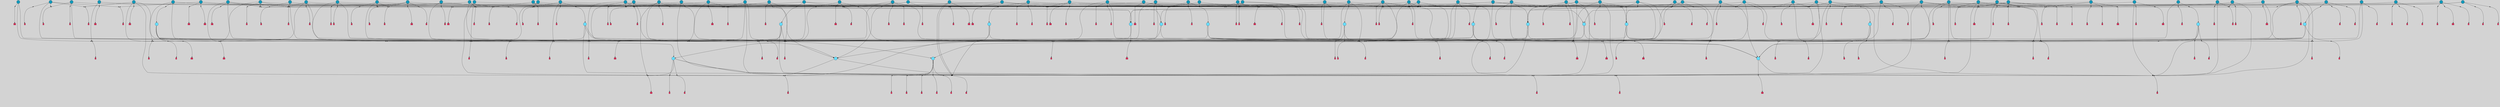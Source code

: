 // File exported with GEGELATI v1.3.1
// On the 2024-04-08 17:46:59
// With the File::TPGGraphDotExporter
digraph{
	graph[pad = "0.212, 0.055" bgcolor = lightgray]
	node[shape=circle style = filled label = ""]
		T3 [fillcolor="#66ddff"]
		T4 [fillcolor="#66ddff"]
		T7 [fillcolor="#66ddff"]
		T9 [fillcolor="#66ddff"]
		T11 [fillcolor="#66ddff"]
		T24 [fillcolor="#66ddff"]
		T27 [fillcolor="#66ddff"]
		T39 [fillcolor="#1199bb"]
		T54 [fillcolor="#66ddff"]
		T59 [fillcolor="#66ddff"]
		T65 [fillcolor="#1199bb"]
		T82 [fillcolor="#1199bb"]
		T90 [fillcolor="#66ddff"]
		T91 [fillcolor="#1199bb"]
		T95 [fillcolor="#1199bb"]
		T102 [fillcolor="#1199bb"]
		T106 [fillcolor="#1199bb"]
		T111 [fillcolor="#66ddff"]
		T116 [fillcolor="#1199bb"]
		T129 [fillcolor="#66ddff"]
		T130 [fillcolor="#66ddff"]
		T131 [fillcolor="#66ddff"]
		T142 [fillcolor="#1199bb"]
		T148 [fillcolor="#1199bb"]
		T150 [fillcolor="#66ddff"]
		T158 [fillcolor="#1199bb"]
		T159 [fillcolor="#1199bb"]
		T85 [fillcolor="#1199bb"]
		T163 [fillcolor="#66ddff"]
		T169 [fillcolor="#1199bb"]
		T170 [fillcolor="#1199bb"]
		T172 [fillcolor="#1199bb"]
		T175 [fillcolor="#1199bb"]
		T176 [fillcolor="#1199bb"]
		T179 [fillcolor="#1199bb"]
		T181 [fillcolor="#1199bb"]
		T182 [fillcolor="#1199bb"]
		T183 [fillcolor="#1199bb"]
		T184 [fillcolor="#1199bb"]
		T185 [fillcolor="#1199bb"]
		T188 [fillcolor="#1199bb"]
		T193 [fillcolor="#1199bb"]
		T194 [fillcolor="#1199bb"]
		T195 [fillcolor="#1199bb"]
		T197 [fillcolor="#1199bb"]
		T200 [fillcolor="#1199bb"]
		T201 [fillcolor="#1199bb"]
		T203 [fillcolor="#1199bb"]
		T206 [fillcolor="#1199bb"]
		T209 [fillcolor="#1199bb"]
		T210 [fillcolor="#1199bb"]
		T211 [fillcolor="#66ddff"]
		T212 [fillcolor="#66ddff"]
		T215 [fillcolor="#66ddff"]
		T217 [fillcolor="#1199bb"]
		T218 [fillcolor="#1199bb"]
		T219 [fillcolor="#1199bb"]
		T220 [fillcolor="#1199bb"]
		T222 [fillcolor="#1199bb"]
		T223 [fillcolor="#1199bb"]
		T224 [fillcolor="#1199bb"]
		T225 [fillcolor="#1199bb"]
		T229 [fillcolor="#1199bb"]
		T230 [fillcolor="#1199bb"]
		T231 [fillcolor="#1199bb"]
		T232 [fillcolor="#1199bb"]
		T234 [fillcolor="#1199bb"]
		T237 [fillcolor="#1199bb"]
		T238 [fillcolor="#1199bb"]
		T240 [fillcolor="#1199bb"]
		T241 [fillcolor="#1199bb"]
		T243 [fillcolor="#1199bb"]
		T244 [fillcolor="#1199bb"]
		T245 [fillcolor="#1199bb"]
		T246 [fillcolor="#1199bb"]
		T247 [fillcolor="#1199bb"]
		T248 [fillcolor="#1199bb"]
		T249 [fillcolor="#1199bb"]
		T250 [fillcolor="#1199bb"]
		T251 [fillcolor="#1199bb"]
		T252 [fillcolor="#1199bb"]
		T253 [fillcolor="#1199bb"]
		T254 [fillcolor="#1199bb"]
		T255 [fillcolor="#1199bb"]
		T256 [fillcolor="#1199bb"]
		T257 [fillcolor="#1199bb"]
		T258 [fillcolor="#1199bb"]
		T259 [fillcolor="#1199bb"]
		T260 [fillcolor="#1199bb"]
		T261 [fillcolor="#1199bb"]
		T262 [fillcolor="#1199bb"]
		T263 [fillcolor="#1199bb"]
		T264 [fillcolor="#1199bb"]
		T265 [fillcolor="#1199bb"]
		T266 [fillcolor="#1199bb"]
		T267 [fillcolor="#1199bb"]
		T268 [fillcolor="#1199bb"]
		T269 [fillcolor="#1199bb"]
		P1040 [fillcolor="#cccccc" shape=point] //6|
		I1040 [shape=box style=invis label="6|1&2|6#1|7&#92;n10|7&2|0#1|5&#92;n9|4&0|1#2|2&#92;n8|6&0|0#1|0&#92;n"]
		P1040 -> I1040[style=invis]
		A923 [fillcolor="#ff3366" shape=box margin=0.03 width=0 height=0 label="3"]
		T3 -> P1040 -> A923
		P1041 [fillcolor="#cccccc" shape=point] //3|
		I1041 [shape=box style=invis label="7|6&2|4#0|2&#92;n10|3&2|7#1|4&#92;n11|6&0|4#0|1&#92;n7|1&0|0#2|6&#92;n7|6&0|3#2|6&#92;n4|0&2|6#0|1&#92;n4|4&2|5#0|2&#92;n4|6&0|4#2|7&#92;n10|0&2|3#1|5&#92;n2|6&0|5#0|2&#92;n1|0&2|3#0|7&#92;n1|6&2|0#0|5&#92;n6|2&0|1#0|7&#92;n9|2&0|3#2|7&#92;n5|3&0|6#0|6&#92;n1|7&2|5#2|3&#92;n8|1&2|7#0|6&#92;n1|0&2|5#2|1&#92;n7|1&2|2#2|5&#92;n7|4&2|6#0|3&#92;n"]
		P1041 -> I1041[style=invis]
		A924 [fillcolor="#ff3366" shape=box margin=0.03 width=0 height=0 label="4"]
		T3 -> P1041 -> A924
		P1042 [fillcolor="#cccccc" shape=point] //7|
		I1042 [shape=box style=invis label="0|2&2|4#2|6&#92;n5|3&0|6#0|1&#92;n4|7&2|6#0|5&#92;n7|6&0|7#0|5&#92;n10|7&2|2#1|1&#92;n"]
		P1042 -> I1042[style=invis]
		A925 [fillcolor="#ff3366" shape=box margin=0.03 width=0 height=0 label="4"]
		T4 -> P1042 -> A925
		P1043 [fillcolor="#cccccc" shape=point] //0|
		I1043 [shape=box style=invis label="2|5&0|1#0|6&#92;n6|1&2|2#2|7&#92;n8|0&0|3#1|4&#92;n4|3&2|5#2|4&#92;n8|1&2|4#0|0&#92;n6|6&0|1#2|6&#92;n11|7&2|4#2|5&#92;n6|2&2|4#0|2&#92;n8|5&2|4#2|4&#92;n2|1&2|1#2|2&#92;n2|7&2|5#2|6&#92;n9|7&0|5#0|4&#92;n1|2&0|5#2|6&#92;n4|2&2|3#2|7&#92;n3|3&2|1#0|2&#92;n"]
		P1043 -> I1043[style=invis]
		A926 [fillcolor="#ff3366" shape=box margin=0.03 width=0 height=0 label="5"]
		T4 -> P1043 -> A926
		P1044 [fillcolor="#cccccc" shape=point] //-3|
		I1044 [shape=box style=invis label="1|6&2|7#0|7&#92;n10|2&0|7#1|3&#92;n9|6&2|7#2|2&#92;n5|3&0|7#0|7&#92;n1|6&2|3#0|0&#92;n2|3&2|3#2|2&#92;n5|1&2|6#0|6&#92;n"]
		P1044 -> I1044[style=invis]
		A927 [fillcolor="#ff3366" shape=box margin=0.03 width=0 height=0 label="7"]
		T7 -> P1044 -> A927
		P1045 [fillcolor="#cccccc" shape=point] //5|
		I1045 [shape=box style=invis label="0|5&2|3#0|1&#92;n0|6&2|1#2|4&#92;n6|2&2|6#0|7&#92;n7|4&0|3#0|1&#92;n5|4&0|7#1|6&#92;n9|1&0|5#2|2&#92;n6|3&2|3#1|7&#92;n11|7&2|4#1|6&#92;n2|5&0|1#0|0&#92;n4|7&0|0#0|2&#92;n6|2&0|6#0|0&#92;n2|1&2|6#2|4&#92;n10|0&2|0#1|0&#92;n6|6&2|4#0|6&#92;n"]
		P1045 -> I1045[style=invis]
		A928 [fillcolor="#ff3366" shape=box margin=0.03 width=0 height=0 label="8"]
		T7 -> P1045 -> A928
		P1046 [fillcolor="#cccccc" shape=point] //-6|
		I1046 [shape=box style=invis label="11|1&0|7#2|0&#92;n10|4&0|1#1|0&#92;n4|3&2|4#2|1&#92;n0|5&2|0#0|0&#92;n6|1&0|0#0|3&#92;n8|2&2|0#0|4&#92;n11|4&2|0#1|6&#92;n7|0&2|6#2|3&#92;n5|3&2|6#2|0&#92;n2|0&2|0#0|4&#92;n"]
		P1046 -> I1046[style=invis]
		A929 [fillcolor="#ff3366" shape=box margin=0.03 width=0 height=0 label="9"]
		T9 -> P1046 -> A929
		P1047 [fillcolor="#cccccc" shape=point] //2|
		I1047 [shape=box style=invis label="6|3&2|7#1|4&#92;n8|6&0|0#2|5&#92;n2|1&0|2#0|3&#92;n8|7&0|6#0|4&#92;n2|1&2|0#0|1&#92;n0|0&2|2#2|3&#92;n6|6&0|7#2|1&#92;n6|1&0|7#2|6&#92;n5|4&2|7#0|4&#92;n0|3&0|4#2|0&#92;n11|0&2|0#2|5&#92;n4|5&2|5#2|4&#92;n5|7&0|6#0|4&#92;n9|7&2|5#0|3&#92;n5|4&2|1#0|3&#92;n5|3&0|1#1|7&#92;n0|4&0|3#2|5&#92;n"]
		P1047 -> I1047[style=invis]
		A930 [fillcolor="#ff3366" shape=box margin=0.03 width=0 height=0 label="10"]
		T9 -> P1047 -> A930
		P1048 [fillcolor="#cccccc" shape=point] //6|
		I1048 [shape=box style=invis label="3|0&2|7#2|2&#92;n3|2&0|4#2|5&#92;n5|1&0|2#1|0&#92;n8|7&0|1#2|0&#92;n8|5&0|3#0|6&#92;n0|2&0|2#2|3&#92;n1|5&2|5#0|5&#92;n5|6&0|6#0|7&#92;n6|7&0|0#2|6&#92;n1|2&2|3#0|0&#92;n7|7&2|3#0|4&#92;n0|7&2|7#0|6&#92;n1|0&2|2#2|7&#92;n4|4&0|1#0|0&#92;n"]
		P1048 -> I1048[style=invis]
		A931 [fillcolor="#ff3366" shape=box margin=0.03 width=0 height=0 label="11"]
		T11 -> P1048 -> A931
		P1049 [fillcolor="#cccccc" shape=point] //-4|
		I1049 [shape=box style=invis label="4|1&0|4#2|6&#92;n1|2&2|2#2|0&#92;n1|2&2|0#0|6&#92;n8|4&2|3#2|5&#92;n5|5&2|1#1|0&#92;n"]
		P1049 -> I1049[style=invis]
		A932 [fillcolor="#ff3366" shape=box margin=0.03 width=0 height=0 label="12"]
		T11 -> P1049 -> A932
		P1050 [fillcolor="#cccccc" shape=point] //-3|
		I1050 [shape=box style=invis label="8|1&2|3#0|5&#92;n0|6&0|5#0|5&#92;n3|7&2|1#0|6&#92;n3|5&0|1#0|0&#92;n9|5&2|0#0|4&#92;n3|5&0|2#0|3&#92;n10|6&2|4#1|0&#92;n9|4&2|7#2|6&#92;n1|7&2|5#2|2&#92;n"]
		P1050 -> I1050[style=invis]
		A933 [fillcolor="#ff3366" shape=box margin=0.03 width=0 height=0 label="5"]
		T4 -> P1050 -> A933
		P1051 [fillcolor="#cccccc" shape=point] //1|
		I1051 [shape=box style=invis label="5|1&0|6#2|7&#92;n2|4&0|4#2|2&#92;n0|6&0|5#0|4&#92;n10|6&2|5#1|6&#92;n9|3&0|1#1|7&#92;n10|3&2|2#1|0&#92;n5|0&0|0#2|1&#92;n11|3&2|3#1|5&#92;n10|3&0|1#1|0&#92;n2|4&0|1#0|1&#92;n0|2&0|3#2|4&#92;n9|2&2|1#2|5&#92;n11|7&2|6#2|6&#92;n"]
		P1051 -> I1051[style=invis]
		T24 -> P1051 -> T7
		P1052 [fillcolor="#cccccc" shape=point] //5|
		I1052 [shape=box style=invis label="3|0&2|0#0|1&#92;n3|0&0|7#0|1&#92;n5|3&0|2#2|6&#92;n4|4&2|4#2|6&#92;n11|2&0|7#1|6&#92;n2|7&2|2#2|5&#92;n9|3&2|6#2|7&#92;n7|7&0|0#0|4&#92;n6|1&2|4#2|3&#92;n5|4&2|0#1|6&#92;n1|3&0|7#0|4&#92;n"]
		P1052 -> I1052[style=invis]
		A934 [fillcolor="#ff3366" shape=box margin=0.03 width=0 height=0 label="7"]
		T24 -> P1052 -> A934
		P1053 [fillcolor="#cccccc" shape=point] //-2|
		I1053 [shape=box style=invis label="4|1&0|4#0|3&#92;n4|2&0|5#2|0&#92;n5|5&2|6#0|5&#92;n1|4&0|1#0|2&#92;n6|3&2|7#1|5&#92;n0|4&2|0#0|3&#92;n8|5&2|5#1|2&#92;n10|7&2|7#1|1&#92;n3|4&0|0#2|1&#92;n3|6&2|5#2|5&#92;n8|3&0|1#0|7&#92;n10|0&2|7#1|3&#92;n4|1&2|4#0|1&#92;n9|3&2|0#0|4&#92;n3|6&2|0#0|4&#92;n1|2&0|6#2|1&#92;n4|0&2|1#2|2&#92;n"]
		P1053 -> I1053[style=invis]
		A935 [fillcolor="#ff3366" shape=box margin=0.03 width=0 height=0 label="14"]
		T24 -> P1053 -> A935
		P1054 [fillcolor="#cccccc" shape=point] //2|
		I1054 [shape=box style=invis label="9|1&2|3#0|1&#92;n5|2&2|0#2|4&#92;n3|6&2|5#2|7&#92;n7|0&2|5#0|4&#92;n1|2&0|3#0|5&#92;n7|3&2|7#0|0&#92;n"]
		P1054 -> I1054[style=invis]
		A936 [fillcolor="#ff3366" shape=box margin=0.03 width=0 height=0 label="2"]
		T27 -> P1054 -> A936
		P1055 [fillcolor="#cccccc" shape=point] //-6|
		I1055 [shape=box style=invis label="7|5&0|4#0|4&#92;n11|0&2|5#2|1&#92;n"]
		P1055 -> I1055[style=invis]
		A937 [fillcolor="#ff3366" shape=box margin=0.03 width=0 height=0 label="3"]
		T27 -> P1055 -> A937
		T27 -> P1041
		T27 -> P1043
		P1056 [fillcolor="#cccccc" shape=point] //0|
		I1056 [shape=box style=invis label="4|0&0|3#2|7&#92;n10|2&0|3#1|7&#92;n3|5&0|2#0|3&#92;n4|5&0|0#2|1&#92;n10|7&2|0#1|2&#92;n5|3&2|3#1|6&#92;n9|5&2|0#0|4&#92;n5|4&2|7#0|2&#92;n10|3&2|7#1|4&#92;n7|2&0|1#2|6&#92;n8|6&0|5#0|5&#92;n8|7&2|3#0|5&#92;n2|6&2|4#0|0&#92;n"]
		P1056 -> I1056[style=invis]
		A938 [fillcolor="#ff3366" shape=box margin=0.03 width=0 height=0 label="5"]
		T27 -> P1056 -> A938
		P1057 [fillcolor="#cccccc" shape=point] //5|
		I1057 [shape=box style=invis label="1|6&2|7#0|7&#92;n9|2&2|7#2|2&#92;n10|2&0|7#1|3&#92;n5|3&0|7#0|7&#92;n7|0&2|7#2|2&#92;n1|6&2|3#0|0&#92;n2|3&2|3#2|2&#92;n"]
		P1057 -> I1057[style=invis]
		A939 [fillcolor="#ff3366" shape=box margin=0.03 width=0 height=0 label="7"]
		T39 -> P1057 -> A939
		T39 -> P1045
		P1058 [fillcolor="#cccccc" shape=point] //-8|
		I1058 [shape=box style=invis label="7|5&0|4#2|4&#92;n"]
		P1058 -> I1058[style=invis]
		A940 [fillcolor="#ff3366" shape=box margin=0.03 width=0 height=0 label="3"]
		T39 -> P1058 -> A940
		P1059 [fillcolor="#cccccc" shape=point] //8|
		I1059 [shape=box style=invis label="9|0&0|1#2|0&#92;n10|1&2|5#1|4&#92;n8|2&2|6#0|4&#92;n2|4&2|5#2|3&#92;n4|2&2|2#0|2&#92;n7|5&0|2#0|0&#92;n8|2&2|1#1|3&#92;n8|7&0|7#2|1&#92;n1|1&0|0#0|7&#92;n5|6&2|5#1|0&#92;n6|6&2|5#0|0&#92;n11|4&0|3#2|6&#92;n4|2&2|4#0|7&#92;n5|6&0|1#2|0&#92;n11|3&0|2#0|7&#92;n"]
		P1059 -> I1059[style=invis]
		A941 [fillcolor="#ff3366" shape=box margin=0.03 width=0 height=0 label="6"]
		T54 -> P1059 -> A941
		T54 -> P1052
		P1060 [fillcolor="#cccccc" shape=point] //-10|
		I1060 [shape=box style=invis label="3|6&0|0#0|4&#92;n4|1&2|4#0|1&#92;n5|1&0|1#0|4&#92;n5|5&2|6#0|5&#92;n6|5&0|6#0|3&#92;n11|1&2|0#0|1&#92;n0|7&2|0#0|3&#92;n1|2&0|6#0|1&#92;n8|0&0|4#2|0&#92;n0|4&0|7#2|7&#92;n7|0&2|7#1|3&#92;n3|1&0|5#2|5&#92;n5|1&0|4#0|3&#92;n2|2&0|2#0|0&#92;n8|3&0|1#0|7&#92;n3|0&0|3#0|5&#92;n7|2&0|5#2|0&#92;n6|3&2|7#1|5&#92;n4|7&2|7#2|1&#92;n"]
		P1060 -> I1060[style=invis]
		A942 [fillcolor="#ff3366" shape=box margin=0.03 width=0 height=0 label="14"]
		T54 -> P1060 -> A942
		T54 -> P1045
		P1061 [fillcolor="#cccccc" shape=point] //8|
		I1061 [shape=box style=invis label="9|0&0|1#2|0&#92;n10|1&2|5#1|4&#92;n8|2&2|6#0|4&#92;n4|5&0|3#0|1&#92;n2|4&2|5#2|3&#92;n4|2&2|2#0|2&#92;n7|5&0|2#0|0&#92;n8|2&2|1#1|3&#92;n8|7&0|7#2|1&#92;n1|1&0|0#0|7&#92;n5|6&2|5#1|0&#92;n6|3&2|5#0|0&#92;n11|4&0|3#2|6&#92;n1|2&2|4#0|7&#92;n5|6&0|1#2|0&#92;n11|3&0|2#0|7&#92;n"]
		P1061 -> I1061[style=invis]
		A943 [fillcolor="#ff3366" shape=box margin=0.03 width=0 height=0 label="6"]
		T59 -> P1061 -> A943
		T59 -> P1052
		T59 -> P1046
		T59 -> P1052
		T65 -> P1042
		T65 -> P1043
		P1062 [fillcolor="#cccccc" shape=point] //7|
		I1062 [shape=box style=invis label="4|0&2|1#2|2&#92;n4|2&0|5#2|0&#92;n5|5&2|6#0|5&#92;n1|4&0|1#0|2&#92;n6|3&2|7#1|5&#92;n0|4&2|0#0|3&#92;n8|5&2|5#1|4&#92;n1|2&0|6#2|1&#92;n3|4&0|0#2|1&#92;n3|6&2|5#2|5&#92;n8|3&0|1#0|7&#92;n10|0&2|2#1|3&#92;n4|1&2|4#0|1&#92;n10|7&2|7#1|1&#92;n4|1&0|4#0|3&#92;n"]
		P1062 -> I1062[style=invis]
		A944 [fillcolor="#ff3366" shape=box margin=0.03 width=0 height=0 label="14"]
		T65 -> P1062 -> A944
		P1063 [fillcolor="#cccccc" shape=point] //6|
		I1063 [shape=box style=invis label="7|0&2|5#1|2&#92;n10|6&2|1#1|3&#92;n7|5&0|2#0|7&#92;n10|7&0|1#1|5&#92;n4|6&2|5#0|5&#92;n4|4&0|7#2|7&#92;n"]
		P1063 -> I1063[style=invis]
		A945 [fillcolor="#ff3366" shape=box margin=0.03 width=0 height=0 label="7"]
		T82 -> P1063 -> A945
		P1064 [fillcolor="#cccccc" shape=point] //6|
		I1064 [shape=box style=invis label="0|5&2|3#0|1&#92;n0|6&2|1#2|4&#92;n9|1&0|5#2|2&#92;n7|4&0|3#0|1&#92;n5|4&0|7#1|6&#92;n2|5&0|1#0|0&#92;n6|3&2|3#1|7&#92;n11|7&2|4#1|6&#92;n6|2&2|6#0|1&#92;n4|7&0|0#0|2&#92;n6|2&0|6#0|0&#92;n9|1&2|6#2|4&#92;n10|0&2|0#1|0&#92;n6|6&2|4#0|6&#92;n"]
		P1064 -> I1064[style=invis]
		A946 [fillcolor="#ff3366" shape=box margin=0.03 width=0 height=0 label="8"]
		T82 -> P1064 -> A946
		T82 -> P1046
		P1065 [fillcolor="#cccccc" shape=point] //-2|
		I1065 [shape=box style=invis label="8|4&2|1#2|5&#92;n4|1&0|7#2|1&#92;n5|7&2|3#2|2&#92;n10|4&2|5#1|7&#92;n10|0&2|6#1|3&#92;n4|5&2|7#0|6&#92;n9|5&2|4#0|4&#92;n2|4&0|5#0|7&#92;n11|1&2|4#2|6&#92;n5|6&0|7#1|2&#92;n2|7&2|7#2|6&#92;n5|2&0|5#1|5&#92;n3|0&0|6#0|2&#92;n4|0&0|4#2|4&#92;n4|4&2|6#0|7&#92;n10|6&2|0#1|4&#92;n9|7&0|3#1|4&#92;n1|4&2|6#0|3&#92;n11|5&2|6#0|3&#92;n0|3&0|5#0|1&#92;n"]
		P1065 -> I1065[style=invis]
		A947 [fillcolor="#ff3366" shape=box margin=0.03 width=0 height=0 label="13"]
		T90 -> P1065 -> A947
		P1066 [fillcolor="#cccccc" shape=point] //4|
		I1066 [shape=box style=invis label="7|1&2|6#1|3&#92;n10|1&0|3#1|6&#92;n8|5&2|3#2|1&#92;n11|5&0|0#2|6&#92;n4|1&0|6#0|0&#92;n11|1&0|2#0|3&#92;n2|0&2|1#0|7&#92;n"]
		P1066 -> I1066[style=invis]
		A948 [fillcolor="#ff3366" shape=box margin=0.03 width=0 height=0 label="2"]
		T90 -> P1066 -> A948
		P1067 [fillcolor="#cccccc" shape=point] //7|
		I1067 [shape=box style=invis label="10|3&0|1#1|4&#92;n4|6&0|0#0|2&#92;n4|5&0|6#0|0&#92;n4|3&0|6#2|1&#92;n7|0&0|3#1|2&#92;n4|7&0|6#0|5&#92;n7|6&0|7#0|6&#92;n6|6&0|0#0|3&#92;n11|1&0|4#2|5&#92;n10|2&0|3#1|2&#92;n"]
		P1067 -> I1067[style=invis]
		A949 [fillcolor="#ff3366" shape=box margin=0.03 width=0 height=0 label="4"]
		T90 -> P1067 -> A949
		T90 -> P1050
		P1068 [fillcolor="#cccccc" shape=point] //-7|
		I1068 [shape=box style=invis label="3|0&2|0#0|1&#92;n1|1&0|2#0|4&#92;n11|2&0|7#1|6&#92;n9|7&0|0#0|4&#92;n3|0&0|7#0|1&#92;n9|3&2|6#2|7&#92;n5|3&0|2#2|6&#92;n6|1&2|4#2|3&#92;n5|4&2|0#1|6&#92;n1|3&0|7#0|7&#92;n"]
		P1068 -> I1068[style=invis]
		A950 [fillcolor="#ff3366" shape=box margin=0.03 width=0 height=0 label="7"]
		T90 -> P1068 -> A950
		P1069 [fillcolor="#cccccc" shape=point] //-5|
		I1069 [shape=box style=invis label="10|6&2|5#1|6&#92;n9|3&0|1#1|7&#92;n2|4&0|1#0|1&#92;n11|3&0|7#1|6&#92;n5|1&0|6#2|7&#92;n8|0&0|0#0|1&#92;n0|6&0|7#0|4&#92;n6|7&2|6#2|6&#92;n11|0&2|3#0|5&#92;n"]
		P1069 -> I1069[style=invis]
		T91 -> P1069 -> T7
		P1070 [fillcolor="#cccccc" shape=point] //-2|
		I1070 [shape=box style=invis label="3|0&2|0#0|1&#92;n5|3&2|6#2|7&#92;n9|1&0|3#2|5&#92;n5|3&0|2#2|6&#92;n4|4&2|4#2|6&#92;n11|2&0|7#1|6&#92;n2|7&2|2#2|5&#92;n3|0&0|7#0|1&#92;n6|1&2|4#2|3&#92;n5|4&2|0#1|6&#92;n1|3&0|7#0|4&#92;n"]
		P1070 -> I1070[style=invis]
		A951 [fillcolor="#ff3366" shape=box margin=0.03 width=0 height=0 label="7"]
		T91 -> P1070 -> A951
		P1071 [fillcolor="#cccccc" shape=point] //9|
		I1071 [shape=box style=invis label="9|0&2|4#1|2&#92;n10|3&0|5#1|7&#92;n"]
		P1071 -> I1071[style=invis]
		A952 [fillcolor="#ff3366" shape=box margin=0.03 width=0 height=0 label="3"]
		T91 -> P1071 -> A952
		T91 -> P1066
		P1072 [fillcolor="#cccccc" shape=point] //4|
		I1072 [shape=box style=invis label="4|3&0|6#0|3&#92;n5|7&2|3#2|2&#92;n5|6&0|7#1|2&#92;n1|4&2|6#0|3&#92;n8|4&2|1#2|5&#92;n9|5&2|4#1|4&#92;n2|4&0|5#0|7&#92;n10|0&0|6#1|3&#92;n3|0&0|6#0|2&#92;n2|7&2|7#2|6&#92;n5|2&0|5#1|5&#92;n10|4&2|5#1|7&#92;n4|0&0|4#2|4&#92;n11|1&0|4#2|6&#92;n10|6&2|0#1|4&#92;n9|7&0|3#1|4&#92;n4|5&2|7#0|6&#92;n11|5&2|6#2|3&#92;n0|3&0|5#0|1&#92;n"]
		P1072 -> I1072[style=invis]
		A953 [fillcolor="#ff3366" shape=box margin=0.03 width=0 height=0 label="13"]
		T95 -> P1072 -> A953
		P1073 [fillcolor="#cccccc" shape=point] //8|
		I1073 [shape=box style=invis label="9|7&0|5#2|5&#92;n3|3&2|3#0|2&#92;n9|5&2|2#1|0&#92;n2|3&0|6#0|3&#92;n4|4&2|5#2|7&#92;n11|3&2|0#1|5&#92;n6|6&2|1#2|2&#92;n4|6&0|1#2|2&#92;n2|5&2|7#2|2&#92;n7|7&2|2#2|3&#92;n6|5&0|3#2|6&#92;n6|7&0|6#0|2&#92;n"]
		P1073 -> I1073[style=invis]
		A954 [fillcolor="#ff3366" shape=box margin=0.03 width=0 height=0 label="14"]
		T95 -> P1073 -> A954
		P1074 [fillcolor="#cccccc" shape=point] //2|
		I1074 [shape=box style=invis label="4|1&0|4#2|6&#92;n5|5&2|1#1|0&#92;n1|0&2|0#0|6&#92;n8|4&2|3#2|5&#92;n"]
		P1074 -> I1074[style=invis]
		T95 -> P1074 -> T11
		P1075 [fillcolor="#cccccc" shape=point] //-9|
		I1075 [shape=box style=invis label="2|0&2|0#2|1&#92;n4|4&2|4#2|6&#92;n9|1&0|3#1|7&#92;n5|3&0|2#2|6&#92;n2|7&2|2#2|5&#92;n5|4&2|0#1|6&#92;n3|0&0|7#0|1&#92;n1|3&0|7#0|4&#92;n11|6&2|2#0|7&#92;n7|7&0|0#0|4&#92;n11|0&0|7#1|6&#92;n9|3&2|6#2|7&#92;n"]
		P1075 -> I1075[style=invis]
		A955 [fillcolor="#ff3366" shape=box margin=0.03 width=0 height=0 label="7"]
		T95 -> P1075 -> A955
		T95 -> P1058
		P1076 [fillcolor="#cccccc" shape=point] //7|
		I1076 [shape=box style=invis label="3|3&2|7#0|4&#92;n4|3&2|6#0|3&#92;n8|4&0|6#1|2&#92;n5|6&2|3#0|4&#92;n0|7&2|1#0|5&#92;n8|7&2|2#2|5&#92;n9|1&0|0#1|0&#92;n10|1&2|1#1|4&#92;n10|5&0|6#1|7&#92;n5|2&2|3#0|4&#92;n2|0&2|6#2|7&#92;n1|7&0|1#0|7&#92;n"]
		P1076 -> I1076[style=invis]
		A956 [fillcolor="#ff3366" shape=box margin=0.03 width=0 height=0 label="2"]
		T102 -> P1076 -> A956
		T102 -> P1058
		P1077 [fillcolor="#cccccc" shape=point] //8|
		I1077 [shape=box style=invis label="7|0&0|2#1|4&#92;n8|1&2|3#0|5&#92;n0|6&0|5#0|5&#92;n3|7&2|1#0|6&#92;n9|4&2|7#1|6&#92;n1|7&2|5#2|2&#92;n8|5&2|0#0|3&#92;n0|2&0|2#0|0&#92;n3|5&0|2#0|3&#92;n"]
		P1077 -> I1077[style=invis]
		A957 [fillcolor="#ff3366" shape=box margin=0.03 width=0 height=0 label="5"]
		T102 -> P1077 -> A957
		P1078 [fillcolor="#cccccc" shape=point] //-2|
		I1078 [shape=box style=invis label="11|7&2|0#1|7&#92;n4|3&0|1#2|5&#92;n0|4&2|4#2|7&#92;n1|6&0|0#0|4&#92;n4|0&0|0#0|5&#92;n0|6&2|3#2|0&#92;n9|6&2|5#1|3&#92;n0|7&2|1#2|5&#92;n4|4&0|5#0|1&#92;n10|4&0|0#1|0&#92;n"]
		P1078 -> I1078[style=invis]
		A958 [fillcolor="#ff3366" shape=box margin=0.03 width=0 height=0 label="12"]
		T106 -> P1078 -> A958
		P1079 [fillcolor="#cccccc" shape=point] //-1|
		I1079 [shape=box style=invis label="1|7&2|1#0|6&#92;n8|1&2|3#0|5&#92;n10|6&2|7#1|0&#92;n1|7&2|5#0|2&#92;n0|3&0|3#2|2&#92;n3|5&0|1#0|0&#92;n3|5&0|2#0|3&#92;n1|5&2|0#0|4&#92;n5|7&2|2#2|5&#92;n4|0&2|3#0|3&#92;n"]
		P1079 -> I1079[style=invis]
		T106 -> P1079 -> T3
		T106 -> P1041
		P1080 [fillcolor="#cccccc" shape=point] //-9|
		I1080 [shape=box style=invis label="10|2&0|7#1|3&#92;n1|0&2|1#0|1&#92;n5|1&2|7#0|7&#92;n0|6&2|7#2|2&#92;n10|3&2|7#1|2&#92;n2|3&2|3#2|2&#92;n"]
		P1080 -> I1080[style=invis]
		A959 [fillcolor="#ff3366" shape=box margin=0.03 width=0 height=0 label="7"]
		T106 -> P1080 -> A959
		P1081 [fillcolor="#cccccc" shape=point] //-5|
		I1081 [shape=box style=invis label="0|0&2|3#0|2&#92;n10|5&0|6#1|3&#92;n7|3&0|6#2|3&#92;n3|4&0|6#0|6&#92;n10|5&0|2#1|1&#92;n5|0&0|1#0|3&#92;n6|6&2|5#1|5&#92;n7|4&0|2#1|7&#92;n5|7&0|1#2|5&#92;n1|5&0|0#0|3&#92;n7|5&2|1#2|6&#92;n9|0&0|2#0|0&#92;n4|0&2|4#0|0&#92;n4|6&0|0#2|3&#92;n3|1&0|6#2|5&#92;n7|7&2|1#2|3&#92;n9|4&2|2#0|6&#92;n"]
		P1081 -> I1081[style=invis]
		T111 -> P1081 -> T9
		P1082 [fillcolor="#cccccc" shape=point] //7|
		I1082 [shape=box style=invis label="7|4&2|1#2|0&#92;n4|1&2|4#2|3&#92;n5|0&2|0#2|2&#92;n6|1&2|4#2|6&#92;n"]
		P1082 -> I1082[style=invis]
		A960 [fillcolor="#ff3366" shape=box margin=0.03 width=0 height=0 label="9"]
		T111 -> P1082 -> A960
		P1083 [fillcolor="#cccccc" shape=point] //2|
		I1083 [shape=box style=invis label="3|0&2|0#0|1&#92;n11|2&0|7#1|6&#92;n8|7&2|4#0|5&#92;n5|3&0|2#2|6&#92;n4|4&2|4#2|6&#92;n3|0&0|7#0|1&#92;n2|7&2|2#2|5&#92;n9|3&2|6#2|7&#92;n7|7&0|0#0|4&#92;n6|1&2|4#1|3&#92;n5|4&2|0#1|6&#92;n1|3&0|7#0|4&#92;n"]
		P1083 -> I1083[style=invis]
		A961 [fillcolor="#ff3366" shape=box margin=0.03 width=0 height=0 label="7"]
		T111 -> P1083 -> A961
		T111 -> P1046
		P1084 [fillcolor="#cccccc" shape=point] //-4|
		I1084 [shape=box style=invis label="9|7&0|0#2|0&#92;n6|6&0|5#2|0&#92;n7|3&0|0#0|4&#92;n3|5&0|3#0|3&#92;n9|1&0|1#1|1&#92;n11|5&2|7#1|5&#92;n1|5&2|5#0|2&#92;n6|0&0|6#2|5&#92;n0|3&2|4#2|5&#92;n1|6&2|5#2|2&#92;n9|5&2|1#2|2&#92;n"]
		P1084 -> I1084[style=invis]
		T116 -> P1084 -> T9
		P1085 [fillcolor="#cccccc" shape=point] //4|
		I1085 [shape=box style=invis label="9|2&0|6#2|1&#92;n11|5&0|1#2|0&#92;n2|4&0|4#2|1&#92;n5|0&2|4#0|2&#92;n"]
		P1085 -> I1085[style=invis]
		A962 [fillcolor="#ff3366" shape=box margin=0.03 width=0 height=0 label="3"]
		T116 -> P1085 -> A962
		P1086 [fillcolor="#cccccc" shape=point] //-2|
		I1086 [shape=box style=invis label="5|2&2|0#2|4&#92;n9|1&2|3#0|1&#92;n3|6&2|5#2|7&#92;n7|0&2|1#0|4&#92;n1|2&0|3#0|5&#92;n7|3&2|7#0|0&#92;n"]
		P1086 -> I1086[style=invis]
		A963 [fillcolor="#ff3366" shape=box margin=0.03 width=0 height=0 label="2"]
		T116 -> P1086 -> A963
		T116 -> P1041
		T116 -> P1056
		T129 -> P1059
		T129 -> P1052
		P1087 [fillcolor="#cccccc" shape=point] //10|
		I1087 [shape=box style=invis label="4|5&2|7#2|1&#92;n1|7&2|3#0|6&#92;n3|5&2|2#0|3&#92;n10|3&0|7#1|4&#92;n7|1&0|4#2|6&#92;n10|2&0|3#1|7&#92;n9|5&2|0#0|4&#92;n4|0&0|3#2|7&#92;n11|4&2|6#1|2&#92;n5|4&2|7#0|2&#92;n2|6&2|4#0|0&#92;n6|5&0|7#2|1&#92;n5|3&2|3#1|6&#92;n10|7&2|0#1|2&#92;n"]
		P1087 -> I1087[style=invis]
		A964 [fillcolor="#ff3366" shape=box margin=0.03 width=0 height=0 label="5"]
		T129 -> P1087 -> A964
		P1088 [fillcolor="#cccccc" shape=point] //5|
		I1088 [shape=box style=invis label="9|4&2|3#1|3&#92;n0|4&2|4#0|5&#92;n6|1&2|6#2|5&#92;n4|0&0|5#2|0&#92;n"]
		P1088 -> I1088[style=invis]
		A965 [fillcolor="#ff3366" shape=box margin=0.03 width=0 height=0 label="7"]
		T129 -> P1088 -> A965
		P1089 [fillcolor="#cccccc" shape=point] //6|
		I1089 [shape=box style=invis label="9|4&2|7#0|6&#92;n8|4&0|1#1|0&#92;n1|3&0|0#2|1&#92;n2|4&0|6#2|2&#92;n5|1&2|5#0|7&#92;n3|0&0|3#2|6&#92;n2|2&2|6#0|2&#92;n8|4&0|4#2|2&#92;n5|1&2|4#0|3&#92;n9|4&0|6#0|6&#92;n5|0&2|2#1|5&#92;n11|7&0|0#1|1&#92;n0|4&0|3#0|3&#92;n7|7&2|4#2|5&#92;n1|5&0|1#2|1&#92;n"]
		P1089 -> I1089[style=invis]
		A966 [fillcolor="#ff3366" shape=box margin=0.03 width=0 height=0 label="1"]
		T129 -> P1089 -> A966
		T130 -> P1069
		T130 -> P1071
		T130 -> P1066
		P1090 [fillcolor="#cccccc" shape=point] //-10|
		I1090 [shape=box style=invis label="8|4&0|2#0|1&#92;n5|3&2|6#2|7&#92;n3|1&2|7#0|6&#92;n4|7&0|4#0|2&#92;n1|7&2|6#0|4&#92;n10|5&2|1#1|5&#92;n4|0&0|7#0|7&#92;n6|6&0|0#0|1&#92;n10|4&2|1#1|0&#92;n"]
		P1090 -> I1090[style=invis]
		A967 [fillcolor="#ff3366" shape=box margin=0.03 width=0 height=0 label="5"]
		T130 -> P1090 -> A967
		P1091 [fillcolor="#cccccc" shape=point] //6|
		I1091 [shape=box style=invis label="10|4&2|6#1|2&#92;n8|4&0|1#1|0&#92;n0|4&2|6#0|0&#92;n8|4&2|5#2|1&#92;n7|5&2|5#1|0&#92;n3|6&0|6#2|2&#92;n1|7&0|7#0|5&#92;n2|0&0|7#2|4&#92;n2|6&2|2#0|0&#92;n0|7&2|7#0|7&#92;n11|6&0|4#2|2&#92;n5|5&0|0#0|1&#92;n10|1&0|0#1|0&#92;n7|3&0|1#2|5&#92;n9|2&2|7#1|5&#92;n9|4&2|6#2|7&#92;n1|6&2|4#2|2&#92;n3|3&2|2#0|7&#92;n1|6&2|0#0|0&#92;n6|4&2|6#1|0&#92;n"]
		P1091 -> I1091[style=invis]
		A968 [fillcolor="#ff3366" shape=box margin=0.03 width=0 height=0 label="1"]
		T131 -> P1091 -> A968
		P1092 [fillcolor="#cccccc" shape=point] //9|
		I1092 [shape=box style=invis label="11|0&2|0#1|1&#92;n3|6&0|6#0|0&#92;n1|4&0|0#2|4&#92;n7|5&2|2#1|3&#92;n11|7&2|6#1|7&#92;n5|2&0|6#1|5&#92;n9|5&0|6#0|3&#92;n2|2&2|7#0|5&#92;n9|3&2|2#2|0&#92;n11|0&2|7#0|1&#92;n1|1&2|0#0|1&#92;n6|6&0|6#1|2&#92;n9|7&0|1#0|3&#92;n2|0&2|4#2|5&#92;n2|4&2|2#0|0&#92;n6|1&2|1#1|7&#92;n10|7&2|5#1|6&#92;n11|5&2|7#2|4&#92;n"]
		P1092 -> I1092[style=invis]
		A969 [fillcolor="#ff3366" shape=box margin=0.03 width=0 height=0 label="1"]
		T131 -> P1092 -> A969
		T131 -> P1055
		P1093 [fillcolor="#cccccc" shape=point] //5|
		I1093 [shape=box style=invis label="3|0&0|0#0|1&#92;n5|6&0|4#0|3&#92;n4|4&2|4#2|6&#92;n11|2&0|7#1|6&#92;n2|7&2|2#2|5&#92;n9|3&2|6#2|7&#92;n7|7&0|0#0|4&#92;n6|1&2|4#2|3&#92;n5|4&2|0#1|6&#92;n5|3&0|2#2|6&#92;n1|3&0|7#0|4&#92;n"]
		P1093 -> I1093[style=invis]
		A970 [fillcolor="#ff3366" shape=box margin=0.03 width=0 height=0 label="7"]
		T131 -> P1093 -> A970
		T131 -> P1088
		P1094 [fillcolor="#cccccc" shape=point] //4|
		I1094 [shape=box style=invis label="2|6&0|4#0|3&#92;n0|7&2|1#0|5&#92;n1|6&0|0#0|4&#92;n7|1&0|1#2|1&#92;n4|1&0|7#0|0&#92;n9|3&0|5#1|3&#92;n10|4&2|0#1|0&#92;n3|5&0|5#2|1&#92;n4|4&0|5#0|1&#92;n1|5&2|4#2|4&#92;n0|6&2|3#2|0&#92;n6|0&2|7#2|2&#92;n9|1&2|6#2|2&#92;n4|1&0|2#0|4&#92;n"]
		P1094 -> I1094[style=invis]
		A971 [fillcolor="#ff3366" shape=box margin=0.03 width=0 height=0 label="12"]
		T142 -> P1094 -> A971
		P1095 [fillcolor="#cccccc" shape=point] //-2|
		I1095 [shape=box style=invis label="8|4&2|1#2|5&#92;n4|1&2|7#2|1&#92;n5|7&2|3#2|2&#92;n10|4&2|5#1|7&#92;n10|0&2|6#1|3&#92;n4|5&2|7#0|6&#92;n9|5&2|4#0|4&#92;n2|4&0|5#0|7&#92;n11|1&2|4#2|6&#92;n1|4&2|6#0|3&#92;n2|7&2|7#2|6&#92;n3|0&0|6#0|2&#92;n4|0&0|4#2|4&#92;n4|4&2|6#0|7&#92;n10|6&2|0#1|4&#92;n9|7&0|3#1|4&#92;n5|6&0|7#1|2&#92;n11|5&2|6#0|3&#92;n0|3&0|5#0|1&#92;n"]
		P1095 -> I1095[style=invis]
		T142 -> P1095 -> T9
		T142 -> P1050
		T142 -> P1050
		P1096 [fillcolor="#cccccc" shape=point] //-1|
		I1096 [shape=box style=invis label="11|7&2|0#1|7&#92;n1|5&2|4#2|4&#92;n4|3&0|1#0|5&#92;n1|6&0|0#0|4&#92;n8|6&2|4#0|0&#92;n4|0&0|0#0|5&#92;n10|4&2|0#1|0&#92;n9|6&2|5#1|3&#92;n0|7&2|1#0|5&#92;n0|6&2|3#2|0&#92;n4|4&0|5#0|1&#92;n"]
		P1096 -> I1096[style=invis]
		A972 [fillcolor="#ff3366" shape=box margin=0.03 width=0 height=0 label="12"]
		T148 -> P1096 -> A972
		P1097 [fillcolor="#cccccc" shape=point] //1|
		I1097 [shape=box style=invis label="2|2&2|3#0|2&#92;n2|2&0|5#2|5&#92;n8|4&0|1#1|0&#92;n9|7&0|6#0|3&#92;n5|1&2|2#0|7&#92;n10|7&0|7#1|3&#92;n7|7&2|4#2|5&#92;n5|5&0|2#2|1&#92;n2|6&2|2#0|0&#92;n9|3&2|2#2|0&#92;n0|6&0|6#2|2&#92;n7|7&0|1#2|3&#92;n3|6&0|1#0|5&#92;n1|5&0|1#2|7&#92;n"]
		P1097 -> I1097[style=invis]
		A973 [fillcolor="#ff3366" shape=box margin=0.03 width=0 height=0 label="1"]
		T148 -> P1097 -> A973
		P1098 [fillcolor="#cccccc" shape=point] //-9|
		I1098 [shape=box style=invis label="4|7&2|6#0|5&#92;n11|3&0|2#2|6&#92;n10|2&2|4#1|6&#92;n3|0&2|6#2|7&#92;n4|3&0|5#0|7&#92;n2|3&0|7#0|7&#92;n10|6&0|7#1|5&#92;n10|1&2|2#1|1&#92;n1|7&0|3#2|6&#92;n"]
		P1098 -> I1098[style=invis]
		A974 [fillcolor="#ff3366" shape=box margin=0.03 width=0 height=0 label="4"]
		T148 -> P1098 -> A974
		P1099 [fillcolor="#cccccc" shape=point] //7|
		I1099 [shape=box style=invis label="7|2&0|4#1|3&#92;n7|7&0|0#0|4&#92;n4|4&2|4#2|6&#92;n2|3&2|2#2|5&#92;n8|0&0|2#2|1&#92;n9|3&2|6#2|7&#92;n6|4&2|4#2|3&#92;n3|3&2|0#0|1&#92;n6|4&2|0#1|6&#92;n5|3&0|7#0|4&#92;n"]
		P1099 -> I1099[style=invis]
		A975 [fillcolor="#ff3366" shape=box margin=0.03 width=0 height=0 label="7"]
		T148 -> P1099 -> A975
		P1100 [fillcolor="#cccccc" shape=point] //-6|
		I1100 [shape=box style=invis label="9|0&2|0#0|1&#92;n3|2&0|2#0|3&#92;n5|4&0|5#1|7&#92;n2|1&0|4#0|3&#92;n9|2&2|0#2|4&#92;n7|6&0|4#0|2&#92;n2|3&0|6#2|6&#92;n1|2&0|3#2|0&#92;n"]
		P1100 -> I1100[style=invis]
		T148 -> P1100 -> T54
		P1101 [fillcolor="#cccccc" shape=point] //-3|
		I1101 [shape=box style=invis label="2|6&0|0#0|7&#92;n9|6&2|0#0|6&#92;n3|0&0|5#0|1&#92;n5|5&0|4#0|3&#92;n6|1&2|4#2|3&#92;n2|7&2|2#2|5&#92;n5|3&0|2#2|6&#92;n7|7&0|0#0|4&#92;n5|4&2|0#1|6&#92;n9|3&2|6#2|7&#92;n1|3&0|7#0|4&#92;n"]
		P1101 -> I1101[style=invis]
		A976 [fillcolor="#ff3366" shape=box margin=0.03 width=0 height=0 label="7"]
		T150 -> P1101 -> A976
		P1102 [fillcolor="#cccccc" shape=point] //4|
		I1102 [shape=box style=invis label="6|0&0|7#1|0&#92;n8|6&2|6#2|7&#92;n"]
		P1102 -> I1102[style=invis]
		A977 [fillcolor="#ff3366" shape=box margin=0.03 width=0 height=0 label="3"]
		T150 -> P1102 -> A977
		P1103 [fillcolor="#cccccc" shape=point] //0|
		I1103 [shape=box style=invis label="2|5&0|1#0|6&#92;n6|1&2|2#2|7&#92;n8|0&0|3#1|4&#92;n11|7&2|4#2|5&#92;n8|1&2|4#0|0&#92;n6|6&0|1#2|6&#92;n7|0&2|4#1|0&#92;n4|1&2|5#2|4&#92;n6|2&2|4#0|2&#92;n8|5&2|4#2|4&#92;n2|1&2|1#2|2&#92;n2|7&2|5#2|6&#92;n9|7&0|5#0|4&#92;n1|2&0|5#2|6&#92;n4|2&2|3#2|7&#92;n3|3&2|1#0|2&#92;n"]
		P1103 -> I1103[style=invis]
		A978 [fillcolor="#ff3366" shape=box margin=0.03 width=0 height=0 label="5"]
		T150 -> P1103 -> A978
		T150 -> P1058
		P1104 [fillcolor="#cccccc" shape=point] //7|
		I1104 [shape=box style=invis label="1|6&2|7#0|7&#92;n9|6&2|7#2|2&#92;n10|2&0|7#1|0&#92;n1|6&2|3#0|0&#92;n5|0&2|2#1|1&#92;n2|3&2|3#2|2&#92;n5|1&2|6#0|6&#92;n"]
		P1104 -> I1104[style=invis]
		T150 -> P1104 -> T90
		T158 -> P1096
		T158 -> P1095
		T158 -> P1077
		P1105 [fillcolor="#cccccc" shape=point] //-6|
		I1105 [shape=box style=invis label="11|7&0|1#0|6&#92;n3|5&0|1#0|3&#92;n1|5&0|5#0|6&#92;n1|7&2|5#2|2&#92;n0|0&0|2#2|2&#92;n4|4&0|1#0|5&#92;n6|4&2|2#0|2&#92;n0|6&2|5#0|5&#92;n0|3&2|2#2|6&#92;n"]
		P1105 -> I1105[style=invis]
		A979 [fillcolor="#ff3366" shape=box margin=0.03 width=0 height=0 label="5"]
		T158 -> P1105 -> A979
		T158 -> P1098
		P1106 [fillcolor="#cccccc" shape=point] //7|
		I1106 [shape=box style=invis label="7|0&2|1#2|0&#92;n9|7&2|1#1|7&#92;n8|2&0|1#1|0&#92;n6|6&0|2#1|1&#92;n2|2&0|5#0|0&#92;n5|7&0|0#2|1&#92;n5|1&2|5#1|5&#92;n4|7&2|4#2|3&#92;n10|5&2|2#1|5&#92;n1|3&2|2#2|0&#92;n10|2&2|6#1|5&#92;n"]
		P1106 -> I1106[style=invis]
		A980 [fillcolor="#ff3366" shape=box margin=0.03 width=0 height=0 label="1"]
		T159 -> P1106 -> A980
		P1107 [fillcolor="#cccccc" shape=point] //7|
		I1107 [shape=box style=invis label="7|4&2|7#0|4&#92;n4|6&0|1#2|5&#92;n2|1&2|3#0|0&#92;n4|3&2|0#0|1&#92;n0|0&2|7#2|7&#92;n7|7&0|5#2|3&#92;n5|0&2|1#2|2&#92;n10|0&0|4#1|2&#92;n4|4&0|7#0|0&#92;n6|7&0|2#0|1&#92;n1|4&2|5#0|4&#92;n"]
		P1107 -> I1107[style=invis]
		A981 [fillcolor="#ff3366" shape=box margin=0.03 width=0 height=0 label="0"]
		T159 -> P1107 -> A981
		P1108 [fillcolor="#cccccc" shape=point] //5|
		I1108 [shape=box style=invis label="0|5&2|3#0|1&#92;n0|6&2|1#2|4&#92;n6|2&2|6#0|7&#92;n9|0&2|7#1|1&#92;n7|4&0|3#0|1&#92;n11|7&2|4#1|6&#92;n9|1&0|5#2|2&#92;n5|4&0|7#1|6&#92;n2|5&0|1#0|0&#92;n4|7&0|0#0|2&#92;n6|2&0|6#0|0&#92;n2|1&2|6#2|4&#92;n10|0&0|0#1|0&#92;n6|6&2|4#0|6&#92;n"]
		P1108 -> I1108[style=invis]
		T159 -> P1108 -> T129
		T85 -> P1072
		T85 -> P1075
		P1109 [fillcolor="#cccccc" shape=point] //5|
		I1109 [shape=box style=invis label="6|0&2|7#2|7&#92;n3|6&2|6#2|6&#92;n6|3&0|5#1|2&#92;n"]
		P1109 -> I1109[style=invis]
		A982 [fillcolor="#ff3366" shape=box margin=0.03 width=0 height=0 label="3"]
		T85 -> P1109 -> A982
		T85 -> P1078
		T85 -> P1052
		T163 -> P1043
		P1110 [fillcolor="#cccccc" shape=point] //-1|
		I1110 [shape=box style=invis label="6|4&0|4#2|4&#92;n4|5&2|5#2|4&#92;n9|7&2|5#0|3&#92;n3|7&2|6#0|6&#92;n8|7&0|6#0|4&#92;n2|1&2|0#0|1&#92;n8|6&0|0#2|5&#92;n2|1&0|2#0|3&#92;n6|1&0|7#2|6&#92;n6|3&0|1#1|6&#92;n5|4&2|7#0|4&#92;n0|7&0|4#2|0&#92;n11|0&2|0#2|5&#92;n3|7&2|0#2|7&#92;n8|3&2|7#1|4&#92;n5|7&0|6#0|4&#92;n0|0&2|3#2|3&#92;n5|4&2|1#0|3&#92;n0|4&0|3#2|5&#92;n"]
		P1110 -> I1110[style=invis]
		A983 [fillcolor="#ff3366" shape=box margin=0.03 width=0 height=0 label="10"]
		T163 -> P1110 -> A983
		P1111 [fillcolor="#cccccc" shape=point] //-7|
		I1111 [shape=box style=invis label="6|1&0|2#0|3&#92;n1|2&0|1#2|0&#92;n10|3&2|2#1|1&#92;n0|1&0|2#0|7&#92;n4|6&2|7#2|4&#92;n6|0&2|7#0|6&#92;n"]
		P1111 -> I1111[style=invis]
		A984 [fillcolor="#ff3366" shape=box margin=0.03 width=0 height=0 label="7"]
		T163 -> P1111 -> A984
		T163 -> P1105
		T163 -> P1072
		T169 -> P1072
		T169 -> P1074
		T169 -> P1075
		P1112 [fillcolor="#cccccc" shape=point] //-3|
		I1112 [shape=box style=invis label="7|7&2|2#2|4&#92;n8|0&2|1#2|4&#92;n8|7&2|6#1|0&#92;n11|2&2|7#0|5&#92;n"]
		P1112 -> I1112[style=invis]
		A985 [fillcolor="#ff3366" shape=box margin=0.03 width=0 height=0 label="3"]
		T169 -> P1112 -> A985
		P1113 [fillcolor="#cccccc" shape=point] //10|
		I1113 [shape=box style=invis label="5|3&0|1#1|4&#92;n1|0&2|7#2|2&#92;n11|1&0|2#0|3&#92;n8|0&2|3#2|1&#92;n9|2&0|3#2|4&#92;n3|1&0|6#0|0&#92;n"]
		P1113 -> I1113[style=invis]
		T169 -> P1113 -> T3
		T170 -> P1069
		T170 -> P1070
		P1114 [fillcolor="#cccccc" shape=point] //3|
		I1114 [shape=box style=invis label="7|1&2|6#2|3&#92;n10|1&0|3#1|6&#92;n4|1&0|6#0|0&#92;n2|0&2|1#2|7&#92;n11|1&0|2#0|3&#92;n"]
		P1114 -> I1114[style=invis]
		A986 [fillcolor="#ff3366" shape=box margin=0.03 width=0 height=0 label="2"]
		T170 -> P1114 -> A986
		T170 -> P1040
		P1115 [fillcolor="#cccccc" shape=point] //2|
		I1115 [shape=box style=invis label="9|1&2|3#0|1&#92;n3|6&2|5#2|7&#92;n1|2&0|3#0|5&#92;n7|0&2|5#1|4&#92;n7|3&2|7#0|0&#92;n7|6&2|5#0|7&#92;n"]
		P1115 -> I1115[style=invis]
		A987 [fillcolor="#ff3366" shape=box margin=0.03 width=0 height=0 label="2"]
		T170 -> P1115 -> A987
		T172 -> P1046
		P1116 [fillcolor="#cccccc" shape=point] //6|
		I1116 [shape=box style=invis label="5|3&0|3#2|6&#92;n8|6&2|7#1|2&#92;n1|7&0|3#0|6&#92;n9|0&0|2#0|0&#92;n10|1&0|6#1|6&#92;n11|7&2|3#2|0&#92;n4|0&2|1#2|2&#92;n3|3&0|3#2|4&#92;n3|2&0|1#2|6&#92;n"]
		P1116 -> I1116[style=invis]
		A988 [fillcolor="#ff3366" shape=box margin=0.03 width=0 height=0 label="6"]
		T172 -> P1116 -> A988
		P1117 [fillcolor="#cccccc" shape=point] //1|
		I1117 [shape=box style=invis label="9|1&0|1#0|1&#92;n0|5&2|4#0|5&#92;n6|2&0|2#0|5&#92;n3|0&0|2#0|6&#92;n5|6&2|5#0|7&#92;n2|3&0|0#0|0&#92;n0|6&0|1#2|3&#92;n"]
		P1117 -> I1117[style=invis]
		A989 [fillcolor="#ff3366" shape=box margin=0.03 width=0 height=0 label="14"]
		T172 -> P1117 -> A989
		T172 -> P1070
		P1118 [fillcolor="#cccccc" shape=point] //3|
		I1118 [shape=box style=invis label="4|7&0|7#2|7&#92;n11|5&2|6#0|2&#92;n5|5&2|6#2|0&#92;n3|2&0|6#0|3&#92;n10|2&2|5#1|5&#92;n9|4&2|3#1|5&#92;n2|5&2|7#2|4&#92;n11|3&2|5#1|0&#92;n7|0&0|7#2|1&#92;n1|2&0|5#0|1&#92;n"]
		P1118 -> I1118[style=invis]
		A990 [fillcolor="#ff3366" shape=box margin=0.03 width=0 height=0 label="5"]
		T175 -> P1118 -> A990
		P1119 [fillcolor="#cccccc" shape=point] //2|
		I1119 [shape=box style=invis label="7|1&0|6#0|1&#92;n5|2&2|5#1|6&#92;n10|1&2|1#1|1&#92;n4|7&0|4#2|2&#92;n11|7&0|4#2|7&#92;n5|0&0|5#1|7&#92;n8|2&0|5#2|4&#92;n10|0&2|6#1|6&#92;n5|1&0|1#2|3&#92;n1|6&2|0#0|1&#92;n9|6&2|2#1|4&#92;n3|4&2|3#0|0&#92;n10|1&0|1#1|0&#92;n2|2&0|1#2|1&#92;n3|1&2|7#0|3&#92;n"]
		P1119 -> I1119[style=invis]
		A991 [fillcolor="#ff3366" shape=box margin=0.03 width=0 height=0 label="10"]
		T175 -> P1119 -> A991
		T175 -> P1079
		P1120 [fillcolor="#cccccc" shape=point] //-3|
		I1120 [shape=box style=invis label="6|3&2|4#1|4&#92;n5|3&0|1#1|7&#92;n2|1&0|2#2|3&#92;n8|7&0|6#0|4&#92;n2|1&2|0#0|1&#92;n0|0&2|2#2|3&#92;n6|1&0|7#2|6&#92;n5|7&0|2#0|4&#92;n0|3&0|4#2|0&#92;n11|0&2|0#2|5&#92;n6|0&2|0#1|4&#92;n8|6&0|2#2|5&#92;n5|4&2|1#0|3&#92;n9|7&2|5#0|3&#92;n5|4&2|7#0|4&#92;n"]
		P1120 -> I1120[style=invis]
		A992 [fillcolor="#ff3366" shape=box margin=0.03 width=0 height=0 label="10"]
		T175 -> P1120 -> A992
		P1121 [fillcolor="#cccccc" shape=point] //4|
		I1121 [shape=box style=invis label="7|1&0|6#0|1&#92;n5|2&2|5#1|6&#92;n10|1&2|1#1|1&#92;n9|6&2|2#1|4&#92;n4|7&0|4#2|2&#92;n9|6&0|4#1|1&#92;n10|0&2|6#1|6&#92;n5|1&0|1#2|3&#92;n1|6&2|0#0|1&#92;n8|2&0|5#2|4&#92;n3|4&2|3#0|0&#92;n10|1&0|5#1|0&#92;n2|2&0|1#2|1&#92;n3|1&2|7#0|3&#92;n"]
		P1121 -> I1121[style=invis]
		A993 [fillcolor="#ff3366" shape=box margin=0.03 width=0 height=0 label="10"]
		T175 -> P1121 -> A993
		T176 -> P1069
		P1122 [fillcolor="#cccccc" shape=point] //-7|
		I1122 [shape=box style=invis label="11|2&2|6#1|1&#92;n2|3&0|6#2|3&#92;n10|0&0|2#1|4&#92;n"]
		P1122 -> I1122[style=invis]
		T176 -> P1122 -> T111
		P1123 [fillcolor="#cccccc" shape=point] //-2|
		I1123 [shape=box style=invis label="3|0&2|0#0|1&#92;n11|1&0|0#1|0&#92;n5|3&0|2#2|6&#92;n4|4&2|4#2|6&#92;n11|2&0|7#1|6&#92;n0|7&2|2#2|5&#92;n3|0&0|7#0|1&#92;n9|3&2|6#2|7&#92;n6|1&2|4#2|3&#92;n5|4&2|0#1|6&#92;n1|3&0|7#0|4&#92;n"]
		P1123 -> I1123[style=invis]
		A994 [fillcolor="#ff3366" shape=box margin=0.03 width=0 height=0 label="7"]
		T176 -> P1123 -> A994
		T179 -> P1092
		T179 -> P1055
		T179 -> P1088
		P1124 [fillcolor="#cccccc" shape=point] //10|
		I1124 [shape=box style=invis label="9|6&0|1#2|4&#92;n8|6&2|5#2|3&#92;n2|6&2|7#2|1&#92;n7|4&2|5#2|0&#92;n2|4&2|4#0|1&#92;n10|5&0|2#1|6&#92;n8|0&2|7#1|1&#92;n"]
		P1124 -> I1124[style=invis]
		T179 -> P1124 -> T24
		P1125 [fillcolor="#cccccc" shape=point] //-9|
		I1125 [shape=box style=invis label="6|0&2|0#0|0&#92;n5|1&0|2#0|4&#92;n10|3&2|0#1|3&#92;n9|4&0|7#2|7&#92;n10|6&2|4#1|0&#92;n3|6&2|0#0|5&#92;n"]
		P1125 -> I1125[style=invis]
		A995 [fillcolor="#ff3366" shape=box margin=0.03 width=0 height=0 label="5"]
		T179 -> P1125 -> A995
		T181 -> P1106
		T181 -> P1107
		P1126 [fillcolor="#cccccc" shape=point] //-3|
		I1126 [shape=box style=invis label="3|7&0|0#0|2&#92;n11|5&0|1#1|1&#92;n4|1&0|6#2|6&#92;n4|0&0|1#0|5&#92;n"]
		P1126 -> I1126[style=invis]
		T181 -> P1126 -> T24
		T181 -> P1052
		T181 -> P1091
		P1127 [fillcolor="#cccccc" shape=point] //-4|
		I1127 [shape=box style=invis label="3|0&2|4#2|6&#92;n8|0&2|3#2|1&#92;n7|1&2|6#1|3&#92;n4|1&0|6#0|0&#92;n2|5&2|1#0|7&#92;n"]
		P1127 -> I1127[style=invis]
		A996 [fillcolor="#ff3366" shape=box margin=0.03 width=0 height=0 label="2"]
		T182 -> P1127 -> A996
		P1128 [fillcolor="#cccccc" shape=point] //-8|
		I1128 [shape=box style=invis label="0|4&0|3#2|5&#92;n2|1&0|2#2|3&#92;n8|7&0|6#0|4&#92;n0|4&2|4#0|1&#92;n9|4&2|5#0|3&#92;n0|0&2|7#2|3&#92;n4|5&2|5#2|4&#92;n5|7&0|6#0|4&#92;n5|4&2|7#0|4&#92;n0|3&0|4#2|0&#92;n6|3&2|2#1|4&#92;n11|7&2|0#2|5&#92;n6|1&0|7#2|5&#92;n5|3&0|1#1|7&#92;n2|0&2|0#0|1&#92;n6|6&0|7#2|1&#92;n"]
		P1128 -> I1128[style=invis]
		A997 [fillcolor="#ff3366" shape=box margin=0.03 width=0 height=0 label="10"]
		T182 -> P1128 -> A997
		T182 -> P1057
		P1129 [fillcolor="#cccccc" shape=point] //-7|
		I1129 [shape=box style=invis label="9|1&2|7#2|1&#92;n7|0&2|0#2|7&#92;n2|3&2|3#2|2&#92;n8|5&2|1#0|3&#92;n5|5&0|7#0|1&#92;n1|6&2|7#0|7&#92;n10|2&0|7#1|3&#92;n6|4&2|2#2|4&#92;n0|6&2|5#0|2&#92;n"]
		P1129 -> I1129[style=invis]
		A998 [fillcolor="#ff3366" shape=box margin=0.03 width=0 height=0 label="7"]
		T182 -> P1129 -> A998
		T182 -> P1066
		T183 -> P1069
		P1130 [fillcolor="#cccccc" shape=point] //-9|
		I1130 [shape=box style=invis label="10|3&0|5#1|7&#92;n9|0&2|4#1|3&#92;n"]
		P1130 -> I1130[style=invis]
		A999 [fillcolor="#ff3366" shape=box margin=0.03 width=0 height=0 label="3"]
		T183 -> P1130 -> A999
		P1131 [fillcolor="#cccccc" shape=point] //-6|
		I1131 [shape=box style=invis label="3|5&0|0#0|2&#92;n6|6&2|1#2|6&#92;n4|6&0|1#2|5&#92;n7|1&0|6#1|3&#92;n11|1&2|4#0|5&#92;n1|2&0|1#2|3&#92;n4|3&0|5#2|4&#92;n4|0&0|5#2|0&#92;n8|5&2|4#2|4&#92;n2|4&0|1#0|6&#92;n5|1&2|4#0|0&#92;n3|3&2|1#0|2&#92;n9|7&0|5#0|4&#92;n2|2&0|6#2|0&#92;n7|1&2|2#2|2&#92;n"]
		P1131 -> I1131[style=invis]
		A1000 [fillcolor="#ff3366" shape=box margin=0.03 width=0 height=0 label="5"]
		T183 -> P1131 -> A1000
		P1132 [fillcolor="#cccccc" shape=point] //3|
		I1132 [shape=box style=invis label="7|2&0|2#2|4&#92;n0|4&0|6#2|7&#92;n9|0&0|1#2|2&#92;n8|6&0|0#1|0&#92;n"]
		P1132 -> I1132[style=invis]
		A1001 [fillcolor="#ff3366" shape=box margin=0.03 width=0 height=0 label="3"]
		T183 -> P1132 -> A1001
		T183 -> P1118
		T184 -> P1045
		P1133 [fillcolor="#cccccc" shape=point] //-6|
		I1133 [shape=box style=invis label="8|1&0|7#2|4&#92;n6|0&0|4#2|2&#92;n11|5&2|2#1|1&#92;n"]
		P1133 -> I1133[style=invis]
		A1002 [fillcolor="#ff3366" shape=box margin=0.03 width=0 height=0 label="3"]
		T184 -> P1133 -> A1002
		P1134 [fillcolor="#cccccc" shape=point] //1|
		I1134 [shape=box style=invis label="8|4&0|1#1|0&#92;n2|2&2|3#0|3&#92;n1|5&0|6#2|7&#92;n2|6&2|2#0|0&#92;n2|2&0|5#2|5&#92;n8|5&0|3#1|3&#92;n7|7&2|3#2|2&#92;n0|6&0|7#2|7&#92;n4|0&0|6#2|5&#92;n7|5&2|5#2|5&#92;n10|3&0|2#1|5&#92;n9|3&2|2#0|0&#92;n9|7&0|6#0|3&#92;n"]
		P1134 -> I1134[style=invis]
		A1003 [fillcolor="#ff3366" shape=box margin=0.03 width=0 height=0 label="1"]
		T184 -> P1134 -> A1003
		T184 -> P1098
		T184 -> P1052
		T185 -> P1043
		P1135 [fillcolor="#cccccc" shape=point] //3|
		I1135 [shape=box style=invis label="8|2&2|7#1|7&#92;n10|7&0|7#1|6&#92;n0|3&0|0#2|3&#92;n9|7&2|6#0|3&#92;n4|4&2|1#0|1&#92;n5|6&2|0#1|4&#92;n4|5&0|1#0|2&#92;n0|0&2|0#0|5&#92;n6|1&0|7#0|6&#92;n"]
		P1135 -> I1135[style=invis]
		A1004 [fillcolor="#ff3366" shape=box margin=0.03 width=0 height=0 label="0"]
		T185 -> P1135 -> A1004
		T185 -> P1084
		P1136 [fillcolor="#cccccc" shape=point] //-9|
		I1136 [shape=box style=invis label="10|7&2|3#1|3&#92;n6|1&2|4#2|3&#92;n2|0&2|0#2|7&#92;n5|4&2|5#1|3&#92;n2|2&2|1#0|3&#92;n9|0&2|0#0|3&#92;n"]
		P1136 -> I1136[style=invis]
		A1005 [fillcolor="#ff3366" shape=box margin=0.03 width=0 height=0 label="2"]
		T188 -> P1136 -> A1005
		T188 -> P1120
		P1137 [fillcolor="#cccccc" shape=point] //0|
		I1137 [shape=box style=invis label="2|6&2|4#2|0&#92;n3|7&0|2#0|3&#92;n10|3&0|3#1|7&#92;n4|5&0|0#2|1&#92;n10|7&2|0#1|2&#92;n5|3&2|3#1|6&#92;n8|6&0|5#0|5&#92;n4|5&0|5#2|6&#92;n5|4&2|7#0|2&#92;n10|3&2|7#1|4&#92;n9|5&2|0#0|4&#92;n8|7&2|3#0|5&#92;n4|0&0|3#2|7&#92;n"]
		P1137 -> I1137[style=invis]
		A1006 [fillcolor="#ff3366" shape=box margin=0.03 width=0 height=0 label="5"]
		T188 -> P1137 -> A1006
		P1138 [fillcolor="#cccccc" shape=point] //6|
		I1138 [shape=box style=invis label="9|0&2|1#2|0&#92;n5|6&0|1#2|0&#92;n3|2&0|0#0|3&#92;n8|2&2|6#0|1&#92;n2|4&2|5#2|3&#92;n10|1&2|5#1|4&#92;n7|5&0|2#0|0&#92;n8|2&2|1#1|3&#92;n8|7&0|7#2|1&#92;n1|1&0|0#0|7&#92;n6|3&2|5#0|5&#92;n11|3&0|2#0|7&#92;n11|4&0|3#2|6&#92;n4|2&2|4#0|7&#92;n4|2&2|2#0|2&#92;n5|6&2|5#1|0&#92;n"]
		P1138 -> I1138[style=invis]
		T188 -> P1138 -> T131
		P1139 [fillcolor="#cccccc" shape=point] //-2|
		I1139 [shape=box style=invis label="1|0&0|3#0|3&#92;n2|7&0|4#0|4&#92;n11|6&2|1#1|4&#92;n6|1&2|5#0|0&#92;n2|0&2|0#0|6&#92;n1|3&2|1#0|4&#92;n"]
		P1139 -> I1139[style=invis]
		A1007 [fillcolor="#ff3366" shape=box margin=0.03 width=0 height=0 label="2"]
		T193 -> P1139 -> A1007
		P1140 [fillcolor="#cccccc" shape=point] //3|
		I1140 [shape=box style=invis label="5|4&2|7#0|4&#92;n0|4&0|3#2|5&#92;n8|6&0|0#2|5&#92;n2|1&0|2#0|3&#92;n9|7&0|6#0|4&#92;n0|0&2|2#2|3&#92;n6|6&0|7#2|1&#92;n6|1&0|7#2|6&#92;n0|3&0|4#2|0&#92;n11|0&2|0#2|5&#92;n4|5&2|5#2|4&#92;n5|3&0|1#1|7&#92;n9|7&2|2#0|3&#92;n5|4&2|1#0|3&#92;n5|0&0|6#0|4&#92;n0|0&0|1#2|0&#92;n"]
		P1140 -> I1140[style=invis]
		A1008 [fillcolor="#ff3366" shape=box margin=0.03 width=0 height=0 label="10"]
		T193 -> P1140 -> A1008
		T193 -> P1079
		P1141 [fillcolor="#cccccc" shape=point] //10|
		I1141 [shape=box style=invis label="6|1&2|4#2|3&#92;n3|0&0|7#0|1&#92;n5|3&0|2#2|6&#92;n4|4&0|4#2|6&#92;n5|4&2|0#1|6&#92;n10|5&0|6#1|5&#92;n2|5&2|1#2|2&#92;n1|3&0|7#0|4&#92;n3|0&2|0#0|1&#92;n11|2&0|5#1|6&#92;n9|3&2|6#2|7&#92;n7|7&0|0#0|4&#92;n"]
		P1141 -> I1141[style=invis]
		A1009 [fillcolor="#ff3366" shape=box margin=0.03 width=0 height=0 label="7"]
		T193 -> P1141 -> A1009
		P1142 [fillcolor="#cccccc" shape=point] //5|
		I1142 [shape=box style=invis label="3|0&2|0#2|1&#92;n3|0&0|7#0|1&#92;n5|3&0|2#2|6&#92;n4|4&2|4#2|6&#92;n5|4&2|0#1|6&#92;n2|7&2|2#2|5&#92;n1|3&0|7#0|4&#92;n11|6&2|2#0|7&#92;n7|7&0|0#0|4&#92;n6|1&2|4#2|3&#92;n11|0&0|7#1|6&#92;n9|3&2|6#2|7&#92;n"]
		P1142 -> I1142[style=invis]
		A1010 [fillcolor="#ff3366" shape=box margin=0.03 width=0 height=0 label="7"]
		T194 -> P1142 -> A1010
		P1143 [fillcolor="#cccccc" shape=point] //4|
		I1143 [shape=box style=invis label="7|1&0|6#0|1&#92;n6|7&2|7#1|7&#92;n10|1&2|1#1|1&#92;n9|6&2|2#1|4&#92;n4|7&0|4#2|2&#92;n9|6&0|5#1|1&#92;n10|0&2|6#1|6&#92;n5|1&0|1#2|3&#92;n10|1&0|5#1|0&#92;n3|4&2|3#0|0&#92;n8|2&0|5#2|4&#92;n1|6&2|0#0|0&#92;n2|3&0|1#2|6&#92;n5|2&2|2#1|6&#92;n2|2&0|1#2|1&#92;n3|1&2|7#0|3&#92;n6|7&2|3#0|4&#92;n"]
		P1143 -> I1143[style=invis]
		A1011 [fillcolor="#ff3366" shape=box margin=0.03 width=0 height=0 label="10"]
		T194 -> P1143 -> A1011
		P1144 [fillcolor="#cccccc" shape=point] //-4|
		I1144 [shape=box style=invis label="0|4&0|0#2|7&#92;n8|5&2|4#2|4&#92;n4|3&2|5#2|4&#92;n11|7&2|2#2|5&#92;n6|5&2|2#2|7&#92;n3|2&0|7#0|7&#92;n3|3&2|1#0|3&#92;n2|6&0|3#2|5&#92;n0|1&2|6#2|2&#92;n8|2&0|0#1|6&#92;n0|7&0|5#0|4&#92;n9|5&0|3#2|7&#92;n2|7&2|5#2|6&#92;n9|0&2|0#0|1&#92;n1|2&2|4#0|2&#92;n"]
		P1144 -> I1144[style=invis]
		T194 -> P1144 -> T27
		T194 -> P1107
		T195 -> P1041
		P1145 [fillcolor="#cccccc" shape=point] //-6|
		I1145 [shape=box style=invis label="11|2&2|4#1|0&#92;n8|1&0|3#0|5&#92;n3|1&0|0#0|1&#92;n7|1&0|1#0|5&#92;n3|5&0|7#0|0&#92;n9|4&2|7#2|6&#92;n10|6&0|4#1|0&#92;n11|5&0|0#1|5&#92;n4|4&0|0#2|1&#92;n0|0&2|3#2|4&#92;n"]
		P1145 -> I1145[style=invis]
		A1012 [fillcolor="#ff3366" shape=box margin=0.03 width=0 height=0 label="5"]
		T195 -> P1145 -> A1012
		T195 -> P1046
		T195 -> P1089
		P1146 [fillcolor="#cccccc" shape=point] //10|
		I1146 [shape=box style=invis label="3|6&2|7#2|7&#92;n8|0&0|4#0|5&#92;n7|2&0|1#2|2&#92;n6|0&0|4#0|0&#92;n"]
		P1146 -> I1146[style=invis]
		T195 -> P1146 -> T27
		P1147 [fillcolor="#cccccc" shape=point] //-3|
		I1147 [shape=box style=invis label="0|0&2|7#2|7&#92;n4|6&0|2#2|5&#92;n2|1&2|3#0|0&#92;n4|3&2|0#0|1&#92;n7|4&2|7#0|4&#92;n5|0&2|1#2|2&#92;n10|0&0|4#1|2&#92;n4|4&0|7#0|0&#92;n6|7&0|2#0|1&#92;n1|4&2|5#0|4&#92;n"]
		P1147 -> I1147[style=invis]
		A1013 [fillcolor="#ff3366" shape=box margin=0.03 width=0 height=0 label="0"]
		T197 -> P1147 -> A1013
		T197 -> P1126
		T197 -> P1052
		T197 -> P1086
		P1148 [fillcolor="#cccccc" shape=point] //-9|
		I1148 [shape=box style=invis label="4|1&0|4#2|6&#92;n11|0&2|0#0|6&#92;n8|4&2|3#2|5&#92;n6|0&0|3#0|1&#92;n"]
		P1148 -> I1148[style=invis]
		T197 -> P1148 -> T11
		P1149 [fillcolor="#cccccc" shape=point] //-5|
		I1149 [shape=box style=invis label="7|1&0|6#0|1&#92;n5|2&2|5#1|6&#92;n10|1&2|1#1|1&#92;n9|6&2|2#1|4&#92;n4|7&0|4#2|2&#92;n9|6&0|4#1|1&#92;n3|1&2|7#0|3&#92;n5|1&0|1#2|3&#92;n1|6&2|0#0|1&#92;n8|2&0|5#2|4&#92;n3|4&2|5#0|0&#92;n10|1&0|5#1|0&#92;n2|2&0|1#2|1&#92;n10|0&2|6#1|6&#92;n"]
		P1149 -> I1149[style=invis]
		A1014 [fillcolor="#ff3366" shape=box margin=0.03 width=0 height=0 label="10"]
		T200 -> P1149 -> A1014
		T200 -> P1097
		P1150 [fillcolor="#cccccc" shape=point] //1|
		I1150 [shape=box style=invis label="5|4&0|7#1|6&#92;n0|6&2|1#2|4&#92;n7|4&0|3#0|1&#92;n0|5&2|3#0|1&#92;n9|1&0|5#2|2&#92;n6|3&2|3#1|7&#92;n11|7&2|4#1|6&#92;n2|5&0|1#0|0&#92;n7|5&2|3#1|1&#92;n4|7&0|0#0|2&#92;n6|2&0|6#0|0&#92;n2|1&2|6#2|4&#92;n10|0&2|7#1|0&#92;n6|6&2|4#0|6&#92;n"]
		P1150 -> I1150[style=invis]
		A1015 [fillcolor="#ff3366" shape=box margin=0.03 width=0 height=0 label="8"]
		T200 -> P1150 -> A1015
		T200 -> P1126
		P1151 [fillcolor="#cccccc" shape=point] //9|
		I1151 [shape=box style=invis label="4|3&2|0#0|1&#92;n4|6&0|1#2|5&#92;n2|1&2|3#0|0&#92;n7|4&2|7#0|4&#92;n0|0&2|7#2|7&#92;n11|7&0|5#2|3&#92;n5|0&2|1#2|2&#92;n10|0&0|4#1|2&#92;n4|4&0|7#0|0&#92;n6|7&0|2#0|1&#92;n1|4&2|5#0|4&#92;n"]
		P1151 -> I1151[style=invis]
		A1016 [fillcolor="#ff3366" shape=box margin=0.03 width=0 height=0 label="0"]
		T201 -> P1151 -> A1016
		P1152 [fillcolor="#cccccc" shape=point] //4|
		I1152 [shape=box style=invis label="1|2&0|3#2|7&#92;n3|1&2|3#2|1&#92;n3|2&2|5#2|3&#92;n10|7&0|5#1|6&#92;n8|3&2|2#1|5&#92;n4|2&0|5#2|5&#92;n9|3&2|5#2|6&#92;n10|7&0|0#1|1&#92;n9|2&0|7#1|5&#92;n4|0&2|6#2|0&#92;n0|4&0|7#2|2&#92;n11|1&0|7#1|3&#92;n3|5&0|2#0|3&#92;n5|7&0|5#1|3&#92;n8|3&2|5#0|7&#92;n3|7&2|3#0|4&#92;n3|2&2|2#0|2&#92;n1|3&0|2#0|5&#92;n5|3&0|1#1|3&#92;n0|1&0|7#0|1&#92;n"]
		P1152 -> I1152[style=invis]
		A1017 [fillcolor="#ff3366" shape=box margin=0.03 width=0 height=0 label="11"]
		T201 -> P1152 -> A1017
		T201 -> P1051
		T201 -> P1132
		T203 -> P1074
		T203 -> P1142
		P1153 [fillcolor="#cccccc" shape=point] //-4|
		I1153 [shape=box style=invis label="7|5&2|5#1|5&#92;n9|6&2|3#0|3&#92;n10|6&2|1#1|0&#92;n8|0&0|5#1|3&#92;n6|6&2|5#0|7&#92;n7|5&2|2#0|7&#92;n"]
		P1153 -> I1153[style=invis]
		A1018 [fillcolor="#ff3366" shape=box margin=0.03 width=0 height=0 label="7"]
		T203 -> P1153 -> A1018
		T203 -> P1040
		T206 -> P1106
		T206 -> P1126
		P1154 [fillcolor="#cccccc" shape=point] //5|
		I1154 [shape=box style=invis label="8|1&2|6#0|6&#92;n3|0&0|7#0|1&#92;n11|3&0|2#2|6&#92;n4|4&2|4#2|6&#92;n11|2&0|7#1|6&#92;n2|7&2|2#2|5&#92;n7|7&0|0#0|4&#92;n6|1&2|4#2|3&#92;n5|4&2|0#1|6&#92;n3|0&2|0#0|1&#92;n1|3&0|7#0|4&#92;n"]
		P1154 -> I1154[style=invis]
		A1019 [fillcolor="#ff3366" shape=box margin=0.03 width=0 height=0 label="7"]
		T206 -> P1154 -> A1019
		P1155 [fillcolor="#cccccc" shape=point] //5|
		I1155 [shape=box style=invis label="10|4&2|6#1|2&#92;n8|4&0|1#1|0&#92;n0|4&2|6#0|0&#92;n8|4&2|5#2|1&#92;n7|5&2|5#1|0&#92;n3|6&0|6#2|2&#92;n1|7&0|7#0|5&#92;n2|0&0|7#2|4&#92;n9|4&2|6#2|7&#92;n2|6&2|2#0|0&#92;n11|7&2|7#0|7&#92;n5|5&0|0#0|1&#92;n10|1&0|0#1|0&#92;n7|3&0|1#2|5&#92;n9|2&2|7#1|5&#92;n9|0&2|5#1|2&#92;n1|6&2|4#2|2&#92;n3|3&2|2#0|7&#92;n1|6&2|0#0|0&#92;n6|4&2|6#1|0&#92;n"]
		P1155 -> I1155[style=invis]
		A1020 [fillcolor="#ff3366" shape=box margin=0.03 width=0 height=0 label="1"]
		T206 -> P1155 -> A1020
		P1156 [fillcolor="#cccccc" shape=point] //7|
		I1156 [shape=box style=invis label="6|1&2|6#2|7&#92;n7|0&2|4#2|3&#92;n3|3&0|7#0|6&#92;n5|4&0|2#2|4&#92;n8|5&2|6#2|7&#92;n0|0&2|3#0|3&#92;n5|4&2|4#2|6&#92;n"]
		P1156 -> I1156[style=invis]
		T206 -> P1156 -> T4
		T209 -> P1107
		T209 -> P1052
		T209 -> P1091
		P1157 [fillcolor="#cccccc" shape=point] //2|
		I1157 [shape=box style=invis label="4|5&2|7#2|1&#92;n1|7&2|3#0|6&#92;n3|5&2|2#0|3&#92;n10|3&2|7#1|4&#92;n7|1&0|4#2|6&#92;n4|0&0|3#2|7&#92;n9|5&2|0#0|4&#92;n10|2&0|3#1|7&#92;n11|4&2|6#1|2&#92;n10|3&2|1#1|6&#92;n5|4&2|7#0|2&#92;n2|6&2|4#0|0&#92;n6|5&0|7#2|1&#92;n5|3&2|3#1|6&#92;n10|7&2|0#1|2&#92;n"]
		P1157 -> I1157[style=invis]
		A1021 [fillcolor="#ff3366" shape=box margin=0.03 width=0 height=0 label="5"]
		T209 -> P1157 -> A1021
		T209 -> P1092
		T210 -> P1096
		P1158 [fillcolor="#cccccc" shape=point] //-10|
		I1158 [shape=box style=invis label="9|6&0|2#2|6&#92;n11|0&2|6#1|5&#92;n10|6&0|7#1|5&#92;n3|0&0|6#0|7&#92;n9|4&2|6#0|3&#92;n10|6&2|4#1|6&#92;n"]
		P1158 -> I1158[style=invis]
		A1022 [fillcolor="#ff3366" shape=box margin=0.03 width=0 height=0 label="4"]
		T210 -> P1158 -> A1022
		T210 -> P1099
		T210 -> P1100
		T210 -> P1088
		P1159 [fillcolor="#cccccc" shape=point] //5|
		I1159 [shape=box style=invis label="3|0&2|0#0|1&#92;n3|0&0|7#0|1&#92;n5|3&0|2#2|6&#92;n4|4&2|4#2|6&#92;n11|2&0|7#1|6&#92;n2|7&2|2#2|5&#92;n9|3&2|6#2|7&#92;n7|7&0|0#0|4&#92;n6|1&2|4#2|3&#92;n5|4&2|0#1|6&#92;n1|3&0|7#0|4&#92;n"]
		P1159 -> I1159[style=invis]
		A1023 [fillcolor="#ff3366" shape=box margin=0.03 width=0 height=0 label="7"]
		T211 -> P1159 -> A1023
		P1160 [fillcolor="#cccccc" shape=point] //10|
		I1160 [shape=box style=invis label="4|5&2|7#2|1&#92;n1|7&2|3#0|6&#92;n3|5&2|2#0|3&#92;n10|3&0|7#1|4&#92;n7|1&0|4#2|6&#92;n10|2&0|3#1|7&#92;n9|5&2|0#0|4&#92;n4|0&0|3#2|7&#92;n11|4&2|6#1|2&#92;n5|4&2|7#0|2&#92;n2|6&2|4#0|0&#92;n6|5&0|7#2|1&#92;n5|3&2|3#1|6&#92;n10|7&2|0#1|2&#92;n"]
		P1160 -> I1160[style=invis]
		A1024 [fillcolor="#ff3366" shape=box margin=0.03 width=0 height=0 label="5"]
		T211 -> P1160 -> A1024
		P1161 [fillcolor="#cccccc" shape=point] //8|
		I1161 [shape=box style=invis label="9|0&0|1#2|0&#92;n10|1&2|5#1|4&#92;n8|2&2|6#0|4&#92;n2|4&2|5#2|3&#92;n4|2&2|2#0|2&#92;n7|5&0|2#0|0&#92;n8|2&2|1#1|3&#92;n8|7&0|7#2|1&#92;n1|1&0|0#0|7&#92;n5|6&2|5#1|0&#92;n6|6&2|5#0|0&#92;n11|4&0|3#2|6&#92;n4|2&2|4#0|7&#92;n5|6&0|1#2|0&#92;n11|3&0|2#0|7&#92;n"]
		P1161 -> I1161[style=invis]
		A1025 [fillcolor="#ff3366" shape=box margin=0.03 width=0 height=0 label="6"]
		T211 -> P1161 -> A1025
		P1162 [fillcolor="#cccccc" shape=point] //5|
		I1162 [shape=box style=invis label="0|5&2|3#0|1&#92;n0|6&2|1#2|4&#92;n6|2&2|6#0|7&#92;n9|0&2|7#1|1&#92;n7|4&0|3#0|1&#92;n11|7&2|4#1|6&#92;n9|1&0|5#2|2&#92;n5|4&0|7#1|6&#92;n2|5&0|1#0|0&#92;n4|7&0|0#0|2&#92;n6|2&0|6#0|0&#92;n2|1&2|6#2|4&#92;n10|0&0|0#1|0&#92;n6|6&2|4#0|6&#92;n"]
		P1162 -> I1162[style=invis]
		T212 -> P1162 -> T211
		P1163 [fillcolor="#cccccc" shape=point] //6|
		I1163 [shape=box style=invis label="9|4&2|7#0|6&#92;n8|4&0|1#1|0&#92;n1|3&0|0#2|1&#92;n2|4&0|6#2|2&#92;n5|1&2|5#0|7&#92;n3|0&0|3#2|6&#92;n2|2&2|6#0|2&#92;n8|4&0|4#2|2&#92;n5|1&2|4#0|3&#92;n9|4&0|6#0|6&#92;n5|0&2|2#1|5&#92;n11|7&0|0#1|1&#92;n0|4&0|3#0|3&#92;n7|7&2|4#2|5&#92;n1|5&0|1#2|1&#92;n"]
		P1163 -> I1163[style=invis]
		A1026 [fillcolor="#ff3366" shape=box margin=0.03 width=0 height=0 label="1"]
		T211 -> P1163 -> A1026
		P1164 [fillcolor="#cccccc" shape=point] //7|
		I1164 [shape=box style=invis label="7|4&2|7#0|4&#92;n4|6&0|1#2|5&#92;n2|1&2|3#0|0&#92;n4|3&2|0#0|1&#92;n0|0&2|7#2|7&#92;n7|7&0|5#2|3&#92;n5|0&2|1#2|2&#92;n10|0&0|4#1|2&#92;n4|4&0|7#0|0&#92;n6|7&0|2#0|1&#92;n1|4&2|5#0|4&#92;n"]
		P1164 -> I1164[style=invis]
		A1027 [fillcolor="#ff3366" shape=box margin=0.03 width=0 height=0 label="0"]
		T212 -> P1164 -> A1027
		P1165 [fillcolor="#cccccc" shape=point] //5|
		I1165 [shape=box style=invis label="9|4&2|3#1|3&#92;n0|4&2|4#0|5&#92;n6|1&2|6#2|5&#92;n4|0&0|5#2|0&#92;n"]
		P1165 -> I1165[style=invis]
		A1028 [fillcolor="#ff3366" shape=box margin=0.03 width=0 height=0 label="7"]
		T211 -> P1165 -> A1028
		P1166 [fillcolor="#cccccc" shape=point] //7|
		I1166 [shape=box style=invis label="7|0&2|1#2|0&#92;n9|7&2|1#1|7&#92;n8|2&0|1#1|0&#92;n6|6&0|2#1|1&#92;n2|2&0|5#0|0&#92;n5|7&0|0#2|1&#92;n5|1&2|5#1|5&#92;n4|7&2|4#2|3&#92;n10|5&2|2#1|5&#92;n1|3&2|2#2|0&#92;n10|2&2|6#1|5&#92;n"]
		P1166 -> I1166[style=invis]
		A1029 [fillcolor="#ff3366" shape=box margin=0.03 width=0 height=0 label="1"]
		T212 -> P1166 -> A1029
		T215 -> P1096
		P1167 [fillcolor="#cccccc" shape=point] //1|
		I1167 [shape=box style=invis label="9|3&0|0#1|1&#92;n4|6&0|5#0|7&#92;n3|6&0|0#2|0&#92;n6|2&2|5#1|4&#92;n8|7&0|7#0|0&#92;n5|0&2|6#0|6&#92;n"]
		P1167 -> I1167[style=invis]
		A1030 [fillcolor="#ff3366" shape=box margin=0.03 width=0 height=0 label="5"]
		T215 -> P1167 -> A1030
		P1168 [fillcolor="#cccccc" shape=point] //5|
		I1168 [shape=box style=invis label="4|4&0|6#2|1&#92;n7|6&0|1#1|4&#92;n6|2&0|7#1|3&#92;n9|1&2|6#0|7&#92;n1|6&2|3#0|0&#92;n2|3&2|3#2|2&#92;n1|0&2|7#2|7&#92;n10|3&0|7#1|7&#92;n"]
		P1168 -> I1168[style=invis]
		A1031 [fillcolor="#ff3366" shape=box margin=0.03 width=0 height=0 label="7"]
		T215 -> P1168 -> A1031
		T217 -> P1052
		P1169 [fillcolor="#cccccc" shape=point] //5|
		I1169 [shape=box style=invis label="6|7&0|4#1|5&#92;n11|4&2|0#1|6&#92;n5|3&2|6#2|0&#92;n10|2&2|2#1|4&#92;n2|2&2|2#0|3&#92;n2|0&2|0#0|4&#92;n11|1&0|7#2|0&#92;n11|0&2|0#0|0&#92;n3|2&0|3#2|2&#92;n10|1&2|6#1|1&#92;n7|0&2|6#2|4&#92;n"]
		P1169 -> I1169[style=invis]
		A1032 [fillcolor="#ff3366" shape=box margin=0.03 width=0 height=0 label="9"]
		T217 -> P1169 -> A1032
		T217 -> P1066
		T217 -> P1162
		T218 -> P1043
		T218 -> P1084
		P1170 [fillcolor="#cccccc" shape=point] //-4|
		I1170 [shape=box style=invis label="0|5&2|3#0|1&#92;n0|6&2|1#2|4&#92;n11|7&2|4#1|6&#92;n7|4&0|3#0|1&#92;n5|4&2|7#1|6&#92;n2|5&0|1#0|0&#92;n6|3&2|3#1|7&#92;n9|1&0|5#2|2&#92;n6|2&2|6#0|1&#92;n7|3&0|6#0|1&#92;n4|7&0|0#0|2&#92;n6|2&0|6#0|0&#92;n9|1&2|6#2|4&#92;n10|0&2|0#1|0&#92;n6|6&2|4#0|6&#92;n"]
		P1170 -> I1170[style=invis]
		A1033 [fillcolor="#ff3366" shape=box margin=0.03 width=0 height=0 label="8"]
		T218 -> P1170 -> A1033
		T218 -> P1051
		T219 -> P1128
		T219 -> P1127
		P1171 [fillcolor="#cccccc" shape=point] //-3|
		I1171 [shape=box style=invis label="9|6&2|6#1|4&#92;n0|5&0|0#0|2&#92;n6|0&0|5#0|5&#92;n7|1&2|2#2|2&#92;n0|3&0|3#0|7&#92;n0|3&2|2#0|5&#92;n4|4&2|1#2|3&#92;n2|7&2|6#0|4&#92;n10|4&0|3#1|0&#92;n6|2&0|0#0|0&#92;n5|2&2|3#0|2&#92;n9|7&0|5#0|3&#92;n2|7&2|4#2|3&#92;n9|4&0|6#1|5&#92;n"]
		P1171 -> I1171[style=invis]
		A1034 [fillcolor="#ff3366" shape=box margin=0.03 width=0 height=0 label="1"]
		T219 -> P1171 -> A1034
		T219 -> P1057
		P1172 [fillcolor="#cccccc" shape=point] //-4|
		I1172 [shape=box style=invis label="0|7&2|5#0|4&#92;n8|5&0|5#2|7&#92;n5|6&0|7#0|4&#92;n7|0&0|5#2|1&#92;n10|6&2|1#1|2&#92;n0|0&2|1#0|6&#92;n8|4&0|5#0|6&#92;n4|2&0|5#2|4&#92;n"]
		P1172 -> I1172[style=invis]
		A1035 [fillcolor="#ff3366" shape=box margin=0.03 width=0 height=0 label="5"]
		T219 -> P1172 -> A1035
		T220 -> P1079
		T220 -> P1041
		P1173 [fillcolor="#cccccc" shape=point] //10|
		I1173 [shape=box style=invis label="10|2&0|7#1|3&#92;n1|0&2|1#0|1&#92;n5|1&2|7#0|7&#92;n2|3&2|3#2|2&#92;n0|0&2|7#2|2&#92;n"]
		P1173 -> I1173[style=invis]
		A1036 [fillcolor="#ff3366" shape=box margin=0.03 width=0 height=0 label="7"]
		T220 -> P1173 -> A1036
		T220 -> P1078
		T220 -> P1066
		T222 -> P1076
		T222 -> P1058
		T222 -> P1075
		P1174 [fillcolor="#cccccc" shape=point] //-4|
		I1174 [shape=box style=invis label="1|1&0|6#2|6&#92;n10|2&2|6#1|4&#92;n8|0&2|2#2|2&#92;n"]
		P1174 -> I1174[style=invis]
		A1037 [fillcolor="#ff3366" shape=box margin=0.03 width=0 height=0 label="9"]
		T222 -> P1174 -> A1037
		P1175 [fillcolor="#cccccc" shape=point] //7|
		I1175 [shape=box style=invis label="3|4&0|4#2|6&#92;n8|6&2|3#0|5&#92;n0|4&2|4#2|7&#92;n5|0&2|6#1|1&#92;n1|0&0|0#2|4&#92;n4|4&0|5#0|2&#92;n3|4&2|0#0|4&#92;n1|1&2|4#2|1&#92;n4|3&0|1#2|6&#92;n1|4&0|0#2|0&#92;n4|0&2|5#0|5&#92;n11|7&2|0#1|7&#92;n0|7&2|1#2|2&#92;n"]
		P1175 -> I1175[style=invis]
		A1038 [fillcolor="#ff3366" shape=box margin=0.03 width=0 height=0 label="12"]
		T223 -> P1175 -> A1038
		T223 -> P1079
		T223 -> P1042
		P1176 [fillcolor="#cccccc" shape=point] //-1|
		I1176 [shape=box style=invis label="6|5&2|4#1|4&#92;n0|7&2|6#2|1&#92;n3|5&0|7#2|7&#92;n1|7&0|7#0|4&#92;n1|0&2|0#0|0&#92;n2|1&2|4#0|4&#92;n"]
		P1176 -> I1176[style=invis]
		T224 -> P1176 -> T7
		T224 -> P1070
		T224 -> P1071
		P1177 [fillcolor="#cccccc" shape=point] //8|
		I1177 [shape=box style=invis label="10|3&2|2#1|5&#92;n6|3&0|7#1|3&#92;n0|0&2|0#0|4&#92;n4|0&2|0#0|7&#92;n4|5&0|4#2|2&#92;n0|6&2|0#2|0&#92;n10|3&0|1#1|0&#92;n1|3&2|7#2|2&#92;n8|2&2|0#0|4&#92;n3|7&0|0#0|5&#92;n11|2&0|3#1|4&#92;n6|5&0|1#1|6&#92;n5|0&0|7#0|0&#92;n6|4&2|0#1|6&#92;n"]
		P1177 -> I1177[style=invis]
		A1039 [fillcolor="#ff3366" shape=box margin=0.03 width=0 height=0 label="9"]
		T224 -> P1177 -> A1039
		P1178 [fillcolor="#cccccc" shape=point] //10|
		I1178 [shape=box style=invis label="10|4&2|6#1|2&#92;n8|4&0|1#1|0&#92;n0|4&2|6#0|0&#92;n8|5&2|5#2|1&#92;n2|6&0|2#0|0&#92;n1|7&0|7#0|5&#92;n1|6&2|4#2|2&#92;n7|5&2|5#1|0&#92;n0|7&2|2#0|7&#92;n11|6&0|4#2|2&#92;n5|5&0|0#0|1&#92;n10|1&0|0#1|0&#92;n7|3&0|1#2|5&#92;n3|6&0|6#2|2&#92;n9|4&2|6#2|7&#92;n2|0&0|7#2|4&#92;n3|2&2|1#2|2&#92;n3|3&2|2#0|7&#92;n1|6&2|0#0|0&#92;n6|4&2|6#1|0&#92;n"]
		P1178 -> I1178[style=invis]
		A1040 [fillcolor="#ff3366" shape=box margin=0.03 width=0 height=0 label="1"]
		T225 -> P1178 -> A1040
		P1179 [fillcolor="#cccccc" shape=point] //10|
		I1179 [shape=box style=invis label="6|2&2|2#0|7&#92;n6|1&0|3#2|5&#92;n2|5&2|2#2|5&#92;n7|7&0|0#0|4&#92;n9|6&2|0#0|6&#92;n5|5&0|2#2|6&#92;n6|1&2|7#2|3&#92;n9|3&2|6#2|7&#92;n7|0&2|4#0|1&#92;n2|6&2|4#0|7&#92;n5|4&2|0#2|5&#92;n10|0&2|7#1|2&#92;n"]
		P1179 -> I1179[style=invis]
		A1041 [fillcolor="#ff3366" shape=box margin=0.03 width=0 height=0 label="7"]
		T225 -> P1179 -> A1041
		T225 -> P1144
		T225 -> P1056
		T229 -> P1096
		P1180 [fillcolor="#cccccc" shape=point] //-10|
		I1180 [shape=box style=invis label="1|7&0|1#2|6&#92;n6|5&0|4#0|6&#92;n7|5&2|6#2|2&#92;n11|0&2|2#0|0&#92;n6|0&2|2#1|1&#92;n10|2&2|4#1|6&#92;n11|4&2|6#2|1&#92;n1|1&0|5#2|4&#92;n"]
		P1180 -> I1180[style=invis]
		T229 -> P1180 -> T27
		T229 -> P1099
		T229 -> P1100
		T229 -> P1066
		T230 -> P1128
		T230 -> P1057
		P1181 [fillcolor="#cccccc" shape=point] //10|
		I1181 [shape=box style=invis label="10|1&0|3#1|1&#92;n2|3&0|3#2|0&#92;n6|0&0|5#2|4&#92;n5|6&2|1#1|6&#92;n1|2&2|4#2|0&#92;n5|5&0|1#0|1&#92;n11|0&0|4#2|0&#92;n6|4&0|2#2|4&#92;n10|4&2|7#1|3&#92;n3|0&2|5#0|6&#92;n1|6&2|7#0|7&#92;n8|3&2|6#2|7&#92;n"]
		P1181 -> I1181[style=invis]
		T230 -> P1181 -> T9
		T230 -> P1044
		P1182 [fillcolor="#cccccc" shape=point] //1|
		I1182 [shape=box style=invis label="1|3&0|4#0|3&#92;n8|7&2|6#0|1&#92;n3|3&0|7#0|6&#92;n4|7&2|4#0|4&#92;n3|4&2|1#0|2&#92;n9|4&0|7#2|6&#92;n8|7&2|1#1|5&#92;n6|0&2|0#2|6&#92;n7|4&0|2#0|2&#92;n"]
		P1182 -> I1182[style=invis]
		A1042 [fillcolor="#ff3366" shape=box margin=0.03 width=0 height=0 label="5"]
		T230 -> P1182 -> A1042
		T231 -> P1107
		T231 -> P1152
		T231 -> P1071
		T231 -> P1150
		P1183 [fillcolor="#cccccc" shape=point] //-4|
		I1183 [shape=box style=invis label="1|3&2|2#2|0&#92;n4|6&0|2#0|1&#92;n5|1&2|5#1|3&#92;n4|7&2|4#2|3&#92;n10|5&0|2#1|5&#92;n6|5&0|6#1|0&#92;n11|7&2|1#1|7&#92;n7|1&2|1#2|0&#92;n10|0&2|6#1|5&#92;n"]
		P1183 -> I1183[style=invis]
		T231 -> P1183 -> T130
		P1184 [fillcolor="#cccccc" shape=point] //10|
		I1184 [shape=box style=invis label="5|5&2|1#1|0&#92;n10|0&2|1#1|0&#92;n6|6&0|2#2|7&#92;n4|1&0|4#2|6&#92;n"]
		P1184 -> I1184[style=invis]
		T232 -> P1184 -> T163
		T232 -> P1142
		T232 -> P1103
		T232 -> P1104
		T232 -> P1107
		T234 -> P1061
		P1185 [fillcolor="#cccccc" shape=point] //-6|
		I1185 [shape=box style=invis label="10|4&0|1#1|0&#92;n9|3&2|4#2|1&#92;n7|0&2|0#0|4&#92;n6|1&0|0#0|3&#92;n8|3&0|2#0|6&#92;n8|2&2|0#0|4&#92;n11|4&2|0#1|6&#92;n7|0&2|6#2|3&#92;n5|3&2|6#2|0&#92;n11|1&0|7#2|0&#92;n"]
		P1185 -> I1185[style=invis]
		A1043 [fillcolor="#ff3366" shape=box margin=0.03 width=0 height=0 label="9"]
		T234 -> P1185 -> A1043
		P1186 [fillcolor="#cccccc" shape=point] //6|
		I1186 [shape=box style=invis label="7|4&0|3#0|1&#92;n10|7&2|4#1|6&#92;n6|1&2|3#0|1&#92;n4|7&0|0#0|2&#92;n11|2&0|7#2|6&#92;n5|4&0|7#1|0&#92;n6|3&2|3#1|7&#92;n0|6&2|1#2|4&#92;n7|7&0|4#2|3&#92;n2|1&2|6#2|4&#92;n10|0&2|0#1|0&#92;n7|7&0|3#2|5&#92;n"]
		P1186 -> I1186[style=invis]
		A1044 [fillcolor="#ff3366" shape=box margin=0.03 width=0 height=0 label="8"]
		T234 -> P1186 -> A1044
		T237 -> P1069
		T237 -> P1070
		T237 -> P1115
		T237 -> P1086
		P1187 [fillcolor="#cccccc" shape=point] //-3|
		I1187 [shape=box style=invis label="6|3&2|4#1|4&#92;n5|3&0|0#1|7&#92;n2|1&0|2#2|3&#92;n8|7&0|6#0|4&#92;n2|1&2|0#0|1&#92;n6|0&2|0#1|4&#92;n6|1&0|7#2|6&#92;n0|3&0|4#2|0&#92;n11|0&2|0#2|5&#92;n0|0&2|2#2|3&#92;n8|6&0|2#2|5&#92;n5|4&2|1#0|3&#92;n9|7&2|5#0|3&#92;n5|4&2|7#0|4&#92;n"]
		P1187 -> I1187[style=invis]
		A1045 [fillcolor="#ff3366" shape=box margin=0.03 width=0 height=0 label="10"]
		T237 -> P1187 -> A1045
		T238 -> P1057
		P1188 [fillcolor="#cccccc" shape=point] //5|
		I1188 [shape=box style=invis label="6|0&2|1#1|6&#92;n6|0&2|4#0|4&#92;n0|3&0|4#0|0&#92;n"]
		P1188 -> I1188[style=invis]
		A1046 [fillcolor="#ff3366" shape=box margin=0.03 width=0 height=0 label="2"]
		T238 -> P1188 -> A1046
		T238 -> P1079
		P1189 [fillcolor="#cccccc" shape=point] //-10|
		I1189 [shape=box style=invis label="11|7&2|3#0|7&#92;n1|3&0|1#2|1&#92;n1|1&2|5#0|0&#92;n11|6&2|0#2|1&#92;n5|0&0|2#1|5&#92;n2|2&2|6#2|2&#92;n5|5&2|0#1|1&#92;n11|7&2|5#0|0&#92;n9|7&0|7#2|1&#92;n0|1&2|3#0|1&#92;n3|4&0|7#0|6&#92;n10|5&2|6#1|1&#92;n9|4&0|4#1|2&#92;n8|4&0|1#0|0&#92;n8|6&2|3#0|4&#92;n2|4&0|2#2|2&#92;n"]
		P1189 -> I1189[style=invis]
		A1047 [fillcolor="#ff3366" shape=box margin=0.03 width=0 height=0 label="1"]
		T238 -> P1189 -> A1047
		T240 -> P1058
		P1190 [fillcolor="#cccccc" shape=point] //0|
		I1190 [shape=box style=invis label="11|4&2|0#1|6&#92;n10|4&0|1#1|0&#92;n4|3&2|4#2|1&#92;n0|5&2|0#0|0&#92;n5|3&2|6#2|0&#92;n11|1&0|7#2|0&#92;n7|0&2|6#2|3&#92;n5|2&2|0#0|4&#92;n2|0&2|0#0|7&#92;n"]
		P1190 -> I1190[style=invis]
		A1048 [fillcolor="#ff3366" shape=box margin=0.03 width=0 height=0 label="9"]
		T240 -> P1190 -> A1048
		T240 -> P1051
		P1191 [fillcolor="#cccccc" shape=point] //-6|
		I1191 [shape=box style=invis label="7|1&2|2#2|5&#92;n1|0&2|3#0|7&#92;n11|6&0|4#0|1&#92;n10|6&0|3#1|6&#92;n2|4&2|6#0|3&#92;n4|0&2|6#0|1&#92;n4|6&0|4#2|7&#92;n10|0&2|3#1|0&#92;n7|0&2|5#2|1&#92;n1|6&2|0#0|5&#92;n6|2&0|1#0|7&#92;n9|2&0|3#2|7&#92;n5|3&0|6#0|6&#92;n3|0&0|3#2|5&#92;n3|1&0|3#0|5&#92;n1|7&2|5#2|3&#92;n8|1&2|7#0|6&#92;n10|3&2|0#1|4&#92;n7|6&2|4#0|2&#92;n7|1&0|0#2|6&#92;n"]
		P1191 -> I1191[style=invis]
		T240 -> P1191 -> T7
		P1192 [fillcolor="#cccccc" shape=point] //-2|
		I1192 [shape=box style=invis label="4|5&2|7#2|1&#92;n1|7&2|3#0|6&#92;n3|5&2|2#0|3&#92;n10|3&2|7#1|4&#92;n5|1&0|4#2|6&#92;n4|0&0|3#2|7&#92;n9|5&2|0#0|4&#92;n6|5&0|7#2|1&#92;n11|4&2|6#1|2&#92;n10|3&2|1#1|6&#92;n5|4&2|7#0|2&#92;n6|4&2|1#0|7&#92;n2|6&2|4#0|0&#92;n10|2&0|3#1|7&#92;n5|3&2|3#1|6&#92;n10|7&2|0#1|2&#92;n"]
		P1192 -> I1192[style=invis]
		A1049 [fillcolor="#ff3366" shape=box margin=0.03 width=0 height=0 label="5"]
		T240 -> P1192 -> A1049
		P1193 [fillcolor="#cccccc" shape=point] //-2|
		I1193 [shape=box style=invis label="2|7&0|4#0|4&#92;n1|6&2|1#2|4&#92;n2|0&2|0#0|6&#92;n6|1&2|5#0|0&#92;n1|3&2|1#0|4&#92;n"]
		P1193 -> I1193[style=invis]
		A1050 [fillcolor="#ff3366" shape=box margin=0.03 width=0 height=0 label="2"]
		T241 -> P1193 -> A1050
		T241 -> P1079
		P1194 [fillcolor="#cccccc" shape=point] //-4|
		I1194 [shape=box style=invis label="0|6&2|7#2|4&#92;n4|4&0|4#2|6&#92;n3|0&0|7#0|1&#92;n5|3&0|2#2|6&#92;n1|3&0|7#0|1&#92;n5|4&2|0#1|6&#92;n10|5&0|6#1|5&#92;n2|5&2|1#2|2&#92;n6|1&2|4#2|3&#92;n3|0&2|2#0|1&#92;n11|2&0|5#1|6&#92;n9|3&2|6#2|7&#92;n7|7&0|0#0|4&#92;n8|1&0|1#1|5&#92;n"]
		P1194 -> I1194[style=invis]
		A1051 [fillcolor="#ff3366" shape=box margin=0.03 width=0 height=0 label="7"]
		T241 -> P1194 -> A1051
		T241 -> P1087
		P1195 [fillcolor="#cccccc" shape=point] //1|
		I1195 [shape=box style=invis label="9|0&2|2#1|6&#92;n3|1&0|2#0|4&#92;n8|6&2|6#0|0&#92;n"]
		P1195 -> I1195[style=invis]
		A1052 [fillcolor="#ff3366" shape=box margin=0.03 width=0 height=0 label="2"]
		T241 -> P1195 -> A1052
		P1196 [fillcolor="#cccccc" shape=point] //-1|
		I1196 [shape=box style=invis label="10|3&0|0#1|4&#92;n3|4&2|1#0|3&#92;n5|2&0|6#1|7&#92;n9|0&0|4#1|3&#92;n"]
		P1196 -> I1196[style=invis]
		A1053 [fillcolor="#ff3366" shape=box margin=0.03 width=0 height=0 label="3"]
		T243 -> P1196 -> A1053
		P1197 [fillcolor="#cccccc" shape=point] //2|
		I1197 [shape=box style=invis label="11|3&2|5#1|0&#92;n5|3&2|6#2|0&#92;n3|7&2|5#0|6&#92;n3|2&0|2#0|7&#92;n2|5&2|7#2|4&#92;n1|2&0|5#0|1&#92;n7|0&0|7#2|1&#92;n9|4&2|3#1|5&#92;n"]
		P1197 -> I1197[style=invis]
		A1054 [fillcolor="#ff3366" shape=box margin=0.03 width=0 height=0 label="5"]
		T243 -> P1197 -> A1054
		P1198 [fillcolor="#cccccc" shape=point] //5|
		I1198 [shape=box style=invis label="1|6&2|4#0|0&#92;n3|7&2|5#2|6&#92;n10|2&0|7#1|3&#92;n7|0&0|7#2|2&#92;n2|3&2|3#0|2&#92;n5|3&0|7#0|7&#92;n"]
		P1198 -> I1198[style=invis]
		A1055 [fillcolor="#ff3366" shape=box margin=0.03 width=0 height=0 label="7"]
		T243 -> P1198 -> A1055
		P1199 [fillcolor="#cccccc" shape=point] //5|
		I1199 [shape=box style=invis label="11|1&0|6#0|1&#92;n6|7&2|7#1|7&#92;n10|1&2|1#1|1&#92;n9|6&2|2#1|4&#92;n4|7&0|4#2|2&#92;n9|6&0|5#1|1&#92;n10|0&2|6#1|6&#92;n7|6&2|3#1|1&#92;n5|1&0|1#2|3&#92;n10|1&0|5#1|0&#92;n3|4&2|3#0|0&#92;n8|2&0|5#2|4&#92;n5|2&2|2#1|6&#92;n2|3&0|1#2|6&#92;n1|6&2|0#0|0&#92;n2|2&0|1#2|1&#92;n6|7&2|3#0|4&#92;n"]
		P1199 -> I1199[style=invis]
		T243 -> P1199 -> T150
		T244 -> P1057
		T244 -> P1045
		P1200 [fillcolor="#cccccc" shape=point] //9|
		I1200 [shape=box style=invis label="0|5&2|3#0|1&#92;n0|6&2|1#2|4&#92;n6|2&2|6#0|0&#92;n9|0&2|7#1|1&#92;n7|4&0|3#0|1&#92;n11|7&2|4#1|6&#92;n9|1&0|5#2|2&#92;n5|4&0|7#1|6&#92;n2|5&0|1#0|0&#92;n4|7&0|0#0|2&#92;n6|2&2|6#0|7&#92;n2|1&2|6#2|4&#92;n10|0&0|0#1|0&#92;n6|6&2|4#0|6&#92;n"]
		P1200 -> I1200[style=invis]
		T244 -> P1200 -> T211
		T244 -> P1114
		T245 -> P1041
		T245 -> P1173
		P1201 [fillcolor="#cccccc" shape=point] //-10|
		I1201 [shape=box style=invis label="9|0&0|1#2|0&#92;n10|1&2|5#1|4&#92;n5|6&2|5#1|0&#92;n5|7&2|3#0|6&#92;n4|2&2|2#0|2&#92;n8|7&0|7#2|1&#92;n8|6&2|1#1|3&#92;n0|6&2|3#0|4&#92;n5|6&0|1#2|0&#92;n2|7&0|0#0|4&#92;n1|1&0|0#2|7&#92;n2|4&2|2#2|3&#92;n6|6&2|5#0|0&#92;n8|2&2|6#0|4&#92;n11|4&0|5#2|6&#92;n7|5&0|2#0|0&#92;n10|0&2|1#1|3&#92;n11|3&0|2#0|7&#92;n"]
		P1201 -> I1201[style=invis]
		A1056 [fillcolor="#ff3366" shape=box margin=0.03 width=0 height=0 label="6"]
		T245 -> P1201 -> A1056
		P1202 [fillcolor="#cccccc" shape=point] //4|
		I1202 [shape=box style=invis label="6|7&0|3#1|5&#92;n10|1&2|6#1|1&#92;n5|3&2|6#2|0&#92;n10|2&2|2#1|4&#92;n7|0&2|6#2|4&#92;n2|2&2|2#0|3&#92;n11|1&0|4#2|0&#92;n11|0&2|0#0|0&#92;n3|2&0|3#2|2&#92;n11|4&2|0#1|6&#92;n2|0&2|0#0|4&#92;n"]
		P1202 -> I1202[style=invis]
		A1057 [fillcolor="#ff3366" shape=box margin=0.03 width=0 height=0 label="9"]
		T245 -> P1202 -> A1057
		T246 -> P1107
		T246 -> P1108
		P1203 [fillcolor="#cccccc" shape=point] //5|
		I1203 [shape=box style=invis label="9|4&2|3#1|3&#92;n0|4&2|4#0|5&#92;n6|1&2|6#2|5&#92;n8|5&2|2#1|7&#92;n0|0&0|5#2|0&#92;n"]
		P1203 -> I1203[style=invis]
		A1058 [fillcolor="#ff3366" shape=box margin=0.03 width=0 height=0 label="7"]
		T246 -> P1203 -> A1058
		T247 -> P1063
		P1204 [fillcolor="#cccccc" shape=point] //-8|
		I1204 [shape=box style=invis label="5|1&2|5#1|6&#92;n5|4&2|3#0|0&#92;n1|0&2|0#2|5&#92;n7|7&2|1#1|3&#92;n10|7&2|7#1|6&#92;n11|4&2|3#0|2&#92;n8|7&0|4#2|4&#92;n"]
		P1204 -> I1204[style=invis]
		A1059 [fillcolor="#ff3366" shape=box margin=0.03 width=0 height=0 label="9"]
		T247 -> P1204 -> A1059
		T247 -> P1124
		T247 -> P1046
		T248 -> P1180
		P1205 [fillcolor="#cccccc" shape=point] //4|
		I1205 [shape=box style=invis label="2|4&2|0#2|4&#92;n4|2&2|6#0|1&#92;n8|0&0|2#2|1&#92;n10|1&0|3#1|6&#92;n10|4&0|7#1|3&#92;n"]
		P1205 -> I1205[style=invis]
		A1060 [fillcolor="#ff3366" shape=box margin=0.03 width=0 height=0 label="7"]
		T248 -> P1205 -> A1060
		T248 -> P1066
		T248 -> P1071
		T248 -> P1099
		T249 -> P1076
		P1206 [fillcolor="#cccccc" shape=point] //-8|
		I1206 [shape=box style=invis label="5|7&0|1#0|1&#92;n7|0&2|0#2|5&#92;n"]
		P1206 -> I1206[style=invis]
		A1061 [fillcolor="#ff3366" shape=box margin=0.03 width=0 height=0 label="3"]
		T249 -> P1206 -> A1061
		T249 -> P1113
		T249 -> P1107
		T250 -> P1106
		T250 -> P1126
		P1207 [fillcolor="#cccccc" shape=point] //-3|
		I1207 [shape=box style=invis label="3|2&2|4#2|5&#92;n2|5&0|1#0|6&#92;n6|2&2|4#0|2&#92;n7|5&2|4#2|4&#92;n2|7&2|5#2|6&#92;n6|1&2|2#2|7&#92;n9|3&2|7#2|0&#92;n6|7&0|3#0|3&#92;n3|3&2|1#0|2&#92;n9|1&2|0#2|2&#92;n6|6&0|1#2|6&#92;n1|2&0|5#0|6&#92;n4|2&2|5#2|6&#92;n8|0&0|3#1|4&#92;n"]
		P1207 -> I1207[style=invis]
		A1062 [fillcolor="#ff3366" shape=box margin=0.03 width=0 height=0 label="5"]
		T250 -> P1207 -> A1062
		P1208 [fillcolor="#cccccc" shape=point] //4|
		I1208 [shape=box style=invis label="3|0&2|0#0|1&#92;n2|7&2|2#2|2&#92;n3|0&0|2#0|1&#92;n11|2&0|3#1|6&#92;n9|3&2|6#2|7&#92;n5|4&2|0#1|6&#92;n4|4&2|4#2|6&#92;n7|7&0|0#0|4&#92;n1|1&2|4#2|3&#92;n2|7&2|2#2|5&#92;n1|3&0|7#0|4&#92;n"]
		P1208 -> I1208[style=invis]
		A1063 [fillcolor="#ff3366" shape=box margin=0.03 width=0 height=0 label="7"]
		T250 -> P1208 -> A1063
		T250 -> P1096
		P1209 [fillcolor="#cccccc" shape=point] //-5|
		I1209 [shape=box style=invis label="4|3&0|6#0|3&#92;n5|7&2|3#2|2&#92;n5|6&0|7#1|2&#92;n1|4&2|6#0|3&#92;n8|4&2|1#2|5&#92;n9|5&2|4#1|4&#92;n2|4&0|5#0|7&#92;n1|0&0|6#2|3&#92;n0|3&0|5#0|1&#92;n2|7&2|7#2|6&#92;n5|2&0|5#1|5&#92;n10|4&2|5#1|7&#92;n4|0&0|4#2|4&#92;n11|1&0|4#2|6&#92;n10|6&2|0#1|4&#92;n9|7&0|3#1|4&#92;n4|5&2|7#0|6&#92;n11|5&2|6#2|3&#92;n3|0&0|6#0|2&#92;n"]
		P1209 -> I1209[style=invis]
		A1064 [fillcolor="#ff3366" shape=box margin=0.03 width=0 height=0 label="13"]
		T251 -> P1209 -> A1064
		T251 -> P1075
		T251 -> P1089
		P1210 [fillcolor="#cccccc" shape=point] //-6|
		I1210 [shape=box style=invis label="10|4&0|4#1|0&#92;n11|1&0|7#2|0&#92;n7|5&0|7#2|4&#92;n7|0&2|0#0|4&#92;n6|1&0|0#0|3&#92;n7|0&2|6#2|3&#92;n8|2&2|0#0|4&#92;n11|4&2|0#1|6&#92;n8|3&0|2#0|6&#92;n5|3&2|6#2|0&#92;n0|0&0|2#2|5&#92;n9|3&2|4#2|1&#92;n"]
		P1210 -> I1210[style=invis]
		A1065 [fillcolor="#ff3366" shape=box margin=0.03 width=0 height=0 label="9"]
		T252 -> P1210 -> A1065
		T252 -> P1186
		T252 -> P1070
		T253 -> P1041
		T253 -> P1089
		P1211 [fillcolor="#cccccc" shape=point] //-2|
		I1211 [shape=box style=invis label="2|4&0|3#2|2&#92;n8|5&2|3#2|0&#92;n3|4&2|7#0|7&#92;n7|1&2|0#0|0&#92;n10|3&0|5#1|5&#92;n10|2&0|7#1|7&#92;n0|2&0|3#2|6&#92;n9|3&0|7#2|1&#92;n4|1&0|5#2|4&#92;n11|7&2|3#2|6&#92;n10|7&0|4#1|7&#92;n0|1&2|4#0|3&#92;n3|3&0|2#2|7&#92;n8|0&0|4#0|1&#92;n6|4&2|5#2|3&#92;n7|6&0|4#1|6&#92;n7|3&2|0#0|6&#92;n"]
		P1211 -> I1211[style=invis]
		A1066 [fillcolor="#ff3366" shape=box margin=0.03 width=0 height=0 label="4"]
		T253 -> P1211 -> A1066
		T254 -> P1178
		T254 -> P1179
		P1212 [fillcolor="#cccccc" shape=point] //0|
		I1212 [shape=box style=invis label="4|0&0|3#2|1&#92;n10|2&0|3#1|7&#92;n3|5&0|2#0|3&#92;n8|6&0|5#0|5&#92;n9|5&2|0#0|4&#92;n5|3&2|3#1|6&#92;n10|7&2|0#1|2&#92;n5|4&2|5#0|2&#92;n7|2&0|1#2|6&#92;n4|5&0|0#2|1&#92;n8|7&2|3#0|5&#92;n0|7&0|5#2|6&#92;n2|6&2|4#0|0&#92;n"]
		P1212 -> I1212[style=invis]
		A1067 [fillcolor="#ff3366" shape=box margin=0.03 width=0 height=0 label="5"]
		T254 -> P1212 -> A1067
		T254 -> P1096
		T255 -> P1079
		P1213 [fillcolor="#cccccc" shape=point] //-9|
		I1213 [shape=box style=invis label="7|1&0|0#2|6&#92;n1|6&0|4#2|7&#92;n7|6&2|4#0|2&#92;n10|7&2|1#1|3&#92;n7|6&0|3#2|6&#92;n4|0&2|2#2|1&#92;n1|0&0|5#2|3&#92;n6|1&2|6#1|1&#92;n7|4&2|6#1|0&#92;n9|5&0|1#0|2&#92;n9|2&0|3#0|7&#92;n6|0&2|7#0|6&#92;n10|5&2|3#1|5&#92;n10|0&2|7#1|4&#92;n1|0&2|3#0|7&#92;n5|2&0|6#0|6&#92;n2|6&0|1#0|2&#92;n7|4&2|5#0|3&#92;n3|6&2|4#0|5&#92;n1|6&2|0#0|5&#92;n"]
		P1213 -> I1213[style=invis]
		A1068 [fillcolor="#ff3366" shape=box margin=0.03 width=0 height=0 label="4"]
		T255 -> P1213 -> A1068
		P1214 [fillcolor="#cccccc" shape=point] //7|
		I1214 [shape=box style=invis label="9|6&2|6#1|3&#92;n9|7&2|0#1|7&#92;n3|0&2|0#0|0&#92;n1|6&0|0#0|4&#92;n7|4&0|3#0|1&#92;n"]
		P1214 -> I1214[style=invis]
		A1069 [fillcolor="#ff3366" shape=box margin=0.03 width=0 height=0 label="12"]
		T255 -> P1214 -> A1069
		P1215 [fillcolor="#cccccc" shape=point] //-9|
		I1215 [shape=box style=invis label="11|5&0|0#2|6&#92;n8|5&2|3#2|1&#92;n7|1&0|6#1|3&#92;n11|4&0|2#0|1&#92;n9|0&2|7#1|6&#92;n10|1&0|3#1|6&#92;n0|3&0|4#2|5&#92;n5|7&2|3#1|6&#92;n2|0&2|1#0|7&#92;n"]
		P1215 -> I1215[style=invis]
		A1070 [fillcolor="#ff3366" shape=box margin=0.03 width=0 height=0 label="2"]
		T255 -> P1215 -> A1070
		T255 -> P1129
		P1216 [fillcolor="#cccccc" shape=point] //-5|
		I1216 [shape=box style=invis label="7|1&0|6#0|1&#92;n5|2&2|5#1|6&#92;n10|1&2|1#1|1&#92;n9|6&2|2#1|4&#92;n2|2&0|1#2|1&#92;n9|6&0|4#1|1&#92;n3|1&2|7#0|3&#92;n5|1&0|1#2|3&#92;n1|6&2|0#0|1&#92;n8|2&0|5#2|4&#92;n3|4&2|5#0|0&#92;n10|1&0|5#1|0&#92;n4|7&0|4#2|2&#92;n10|0&2|6#1|4&#92;n"]
		P1216 -> I1216[style=invis]
		A1071 [fillcolor="#ff3366" shape=box margin=0.03 width=0 height=0 label="10"]
		T256 -> P1216 -> A1071
		T256 -> P1150
		P1217 [fillcolor="#cccccc" shape=point] //6|
		I1217 [shape=box style=invis label="11|3&2|6#0|3&#92;n10|5&0|2#1|1&#92;n7|3&0|6#2|3&#92;n3|4&0|6#2|6&#92;n0|0&0|1#2|1&#92;n7|2&2|1#2|3&#92;n0|0&2|3#0|2&#92;n5|7&0|1#2|5&#92;n5|1&0|1#1|6&#92;n7|4&0|2#1|7&#92;n1|5&0|0#0|3&#92;n6|6&2|5#1|6&#92;n3|1&0|6#2|5&#92;n7|5&2|1#2|6&#92;n9|4&2|2#0|6&#92;n"]
		P1217 -> I1217[style=invis]
		T256 -> P1217 -> T9
		P1218 [fillcolor="#cccccc" shape=point] //10|
		I1218 [shape=box style=invis label="1|7&2|3#0|0&#92;n1|0&2|7#2|2&#92;n5|0&0|0#1|6&#92;n10|2&0|7#1|0&#92;n5|1&2|2#1|1&#92;n2|3&2|3#2|2&#92;n5|1&2|6#0|6&#92;n"]
		P1218 -> I1218[style=invis]
		T256 -> P1218 -> T90
		T257 -> P1045
		T257 -> P1103
		P1219 [fillcolor="#cccccc" shape=point] //-7|
		I1219 [shape=box style=invis label="5|2&2|5#1|6&#92;n7|1&0|6#0|1&#92;n10|1&2|1#1|1&#92;n9|6&2|2#1|4&#92;n4|7&0|4#2|0&#92;n9|6&0|4#1|1&#92;n10|0&2|6#1|6&#92;n5|1&0|1#2|3&#92;n1|6&2|0#0|1&#92;n10|1&0|5#1|0&#92;n8|2&0|5#2|4&#92;n10|0&2|2#1|7&#92;n3|4&2|3#0|0&#92;n5|4&0|6#0|4&#92;n2|2&0|1#0|1&#92;n3|1&2|7#0|3&#92;n"]
		P1219 -> I1219[style=invis]
		A1072 [fillcolor="#ff3366" shape=box margin=0.03 width=0 height=0 label="10"]
		T257 -> P1219 -> A1072
		T257 -> P1049
		T257 -> P1130
		P1220 [fillcolor="#cccccc" shape=point] //-10|
		I1220 [shape=box style=invis label="9|0&0|1#2|0&#92;n7|5&0|2#0|0&#92;n4|5&0|3#0|1&#92;n2|4&2|5#2|3&#92;n1|2&2|4#0|7&#92;n0|0&0|5#0|3&#92;n10|0&0|2#1|0&#92;n9|1&0|6#0|1&#92;n8|7&0|7#2|1&#92;n1|1&0|4#0|7&#92;n6|3&2|5#0|0&#92;n11|4&0|3#2|6&#92;n8|2&2|1#1|3&#92;n5|6&0|1#0|0&#92;n8|2&2|6#0|4&#92;n"]
		P1220 -> I1220[style=invis]
		T258 -> P1220 -> T215
		T258 -> P1046
		P1221 [fillcolor="#cccccc" shape=point] //-8|
		I1221 [shape=box style=invis label="6|1&2|4#2|3&#92;n8|5&0|0#1|6&#92;n3|0&2|0#0|1&#92;n11|2&0|7#1|6&#92;n5|3&0|2#2|6&#92;n4|4&2|4#2|6&#92;n3|0&0|7#0|1&#92;n1|3&2|6#2|7&#92;n2|4&0|7#2|1&#92;n5|4&2|7#1|6&#92;n1|3&0|7#0|4&#92;n"]
		P1221 -> I1221[style=invis]
		A1073 [fillcolor="#ff3366" shape=box margin=0.03 width=0 height=0 label="7"]
		T258 -> P1221 -> A1073
		T258 -> P1052
		T258 -> P1078
		T259 -> P1076
		P1222 [fillcolor="#cccccc" shape=point] //-6|
		I1222 [shape=box style=invis label="2|0&2|0#2|1&#92;n5|2&0|6#0|2&#92;n4|4&2|4#2|6&#92;n5|4&2|5#0|6&#92;n1|3&0|7#0|4&#92;n2|7&2|2#2|5&#92;n5|4&2|0#1|5&#92;n9|3&2|6#2|7&#92;n5|3&0|2#2|6&#92;n6|7&2|0#0|7&#92;n11|6&2|2#0|5&#92;n7|7&0|0#0|4&#92;n11|0&0|7#0|6&#92;n3|0&0|7#0|1&#92;n"]
		P1222 -> I1222[style=invis]
		T259 -> P1222 -> T59
		T259 -> P1087
		P1223 [fillcolor="#cccccc" shape=point] //5|
		I1223 [shape=box style=invis label="11|0&2|4#0|1&#92;n4|7&2|5#2|6&#92;n11|0&2|0#1|0&#92;n7|5&2|2#1|4&#92;n5|1&2|2#0|7&#92;n9|7&0|6#0|3&#92;n3|6&0|1#0|0&#92;n8|4&0|1#1|0&#92;n2|6&2|2#0|0&#92;n7|7&2|4#0|5&#92;n9|3&2|2#2|0&#92;n2|2&2|7#0|0&#92;n5|5&0|2#2|1&#92;n10|7&0|7#1|3&#92;n6|6&0|6#2|2&#92;n2|2&0|5#0|5&#92;n1|5&0|1#2|7&#92;n"]
		P1223 -> I1223[style=invis]
		A1074 [fillcolor="#ff3366" shape=box margin=0.03 width=0 height=0 label="1"]
		T259 -> P1223 -> A1074
		T259 -> P1182
		T260 -> P1126
		P1224 [fillcolor="#cccccc" shape=point] //1|
		I1224 [shape=box style=invis label="3|2&2|4#2|5&#92;n2|5&0|1#0|6&#92;n6|2&2|4#0|2&#92;n3|3&2|1#0|2&#92;n3|3&2|1#2|7&#92;n8|1&2|4#0|2&#92;n4|3&2|5#2|4&#92;n4|2&2|3#2|7&#92;n6|1&2|2#2|7&#92;n9|3&2|7#2|0&#92;n6|7&0|3#0|3&#92;n8|5&2|4#2|4&#92;n9|1&2|0#2|2&#92;n2|7&2|5#2|6&#92;n1|2&0|5#0|6&#92;n6|6&0|1#2|6&#92;n8|0&0|3#1|4&#92;n"]
		P1224 -> I1224[style=invis]
		A1075 [fillcolor="#ff3366" shape=box margin=0.03 width=0 height=0 label="5"]
		T260 -> P1224 -> A1075
		P1225 [fillcolor="#cccccc" shape=point] //-3|
		I1225 [shape=box style=invis label="5|1&0|6#0|6&#92;n6|3&2|6#0|2&#92;n8|6&2|3#0|5&#92;n1|6&2|3#0|0&#92;n5|3&0|7#1|7&#92;n1|1&2|4#2|2&#92;n5|1&0|7#1|6&#92;n2|0&0|4#2|2&#92;n8|0&0|3#0|7&#92;n6|6&0|7#1|2&#92;n2|6&0|7#2|7&#92;n6|6&0|2#2|3&#92;n5|7&0|6#1|4&#92;n"]
		P1225 -> I1225[style=invis]
		A1076 [fillcolor="#ff3366" shape=box margin=0.03 width=0 height=0 label="7"]
		T260 -> P1225 -> A1076
		T260 -> P1052
		T260 -> P1104
		T261 -> P1096
		T261 -> P1098
		T261 -> P1099
		P1226 [fillcolor="#cccccc" shape=point] //5|
		I1226 [shape=box style=invis label="11|6&2|5#1|1&#92;n1|2&2|3#0|0&#92;n6|1&0|2#1|3&#92;n2|7&2|0#0|4&#92;n3|0&0|4#0|1&#92;n2|5&0|3#0|3&#92;n1|5&0|2#2|6&#92;n"]
		P1226 -> I1226[style=invis]
		T261 -> P1226 -> T54
		P1227 [fillcolor="#cccccc" shape=point] //9|
		I1227 [shape=box style=invis label="8|7&2|2#2|4&#92;n7|6&0|3#2|2&#92;n10|1&2|4#1|4&#92;n5|2&2|3#0|4&#92;n2|3&2|6#0|3&#92;n4|3&2|7#0|4&#92;n8|4&0|6#2|7&#92;n3|4&0|1#2|0&#92;n10|0&2|4#1|2&#92;n3|3&0|0#2|1&#92;n"]
		P1227 -> I1227[style=invis]
		A1077 [fillcolor="#ff3366" shape=box margin=0.03 width=0 height=0 label="2"]
		T261 -> P1227 -> A1077
		T262 -> P1069
		T262 -> P1070
		T262 -> P1114
		T262 -> P1115
		P1228 [fillcolor="#cccccc" shape=point] //-8|
		I1228 [shape=box style=invis label="9|6&2|6#1|4&#92;n0|5&0|0#0|2&#92;n2|7&2|6#0|4&#92;n4|4&2|1#2|3&#92;n0|3&0|3#0|7&#92;n11|5&0|5#1|4&#92;n0|3&2|2#0|5&#92;n6|2&0|0#0|0&#92;n6|0&0|5#0|5&#92;n10|4&0|3#1|0&#92;n7|1&2|2#2|2&#92;n5|2&2|0#0|2&#92;n9|7&0|5#0|3&#92;n10|4&0|4#1|0&#92;n9|4&0|6#1|5&#92;n"]
		P1228 -> I1228[style=invis]
		A1078 [fillcolor="#ff3366" shape=box margin=0.03 width=0 height=0 label="1"]
		T262 -> P1228 -> A1078
		P1229 [fillcolor="#cccccc" shape=point] //-4|
		I1229 [shape=box style=invis label="1|5&2|4#2|4&#92;n4|0&0|0#0|5&#92;n6|0&2|3#1|3&#92;n4|3&0|1#0|5&#92;n9|7&0|2#1|7&#92;n10|4&2|0#1|0&#92;n0|2&2|6#0|3&#92;n4|4&0|5#0|1&#92;n8|6&2|4#0|1&#92;n1|6&0|0#0|4&#92;n4|7&2|1#2|5&#92;n9|6&2|5#1|3&#92;n"]
		P1229 -> I1229[style=invis]
		A1079 [fillcolor="#ff3366" shape=box margin=0.03 width=0 height=0 label="12"]
		T263 -> P1229 -> A1079
		T263 -> P1097
		T263 -> P1098
		T263 -> P1099
		P1230 [fillcolor="#cccccc" shape=point] //10|
		I1230 [shape=box style=invis label="1|5&0|6#2|0&#92;n6|1&0|7#1|1&#92;n4|7&2|7#0|5&#92;n7|1&2|7#2|3&#92;n4|0&2|0#0|4&#92;n5|3&2|7#2|7&#92;n9|3&2|6#2|0&#92;n4|1&2|7#0|4&#92;n"]
		P1230 -> I1230[style=invis]
		A1080 [fillcolor="#ff3366" shape=box margin=0.03 width=0 height=0 label="9"]
		T263 -> P1230 -> A1080
		T264 -> P1106
		P1231 [fillcolor="#cccccc" shape=point] //6|
		I1231 [shape=box style=invis label="11|5&0|1#1|1&#92;n1|2&0|7#0|5&#92;n4|1&0|6#2|1&#92;n4|0&0|1#0|5&#92;n"]
		P1231 -> I1231[style=invis]
		T264 -> P1231 -> T212
		T264 -> P1052
		T264 -> P1051
		T264 -> P1178
		T265 -> P1096
		T265 -> P1180
		T265 -> P1099
		P1232 [fillcolor="#cccccc" shape=point] //-8|
		I1232 [shape=box style=invis label="2|5&0|3#2|0&#92;n3|4&0|7#2|1&#92;n3|3&0|6#0|5&#92;n9|7&2|0#2|4&#92;n5|0&0|7#1|5&#92;n7|6&0|5#0|3&#92;n4|1&0|4#0|3&#92;n7|6&0|4#0|2&#92;n2|6&0|1#2|6&#92;n"]
		P1232 -> I1232[style=invis]
		T265 -> P1232 -> T54
		T265 -> P1060
		P1233 [fillcolor="#cccccc" shape=point] //5|
		I1233 [shape=box style=invis label="0|4&2|0#2|6&#92;n3|4&2|3#2|7&#92;n7|0&0|4#1|7&#92;n"]
		P1233 -> I1233[style=invis]
		T266 -> P1233 -> T11
		T266 -> P1199
		P1234 [fillcolor="#cccccc" shape=point] //-9|
		I1234 [shape=box style=invis label="11|6&0|7#1|5&#92;n8|5&2|7#1|2&#92;n0|7&0|3#0|2&#92;n3|0&2|6#2|7&#92;n4|0&0|5#0|7&#92;n2|3&0|7#0|7&#92;n11|3&0|2#2|6&#92;n10|1&2|2#1|1&#92;n1|7&0|3#2|6&#92;n"]
		P1234 -> I1234[style=invis]
		A1081 [fillcolor="#ff3366" shape=box margin=0.03 width=0 height=0 label="4"]
		T266 -> P1234 -> A1081
		T266 -> P1065
		T266 -> P1069
		T267 -> P1098
		T267 -> P1052
		P1235 [fillcolor="#cccccc" shape=point] //-10|
		I1235 [shape=box style=invis label="4|2&2|0#2|4&#92;n7|3&2|7#0|0&#92;n11|5&2|2#0|2&#92;n9|6&2|3#0|1&#92;n0|0&2|2#0|5&#92;n2|3&2|1#2|0&#92;n"]
		P1235 -> I1235[style=invis]
		A1082 [fillcolor="#ff3366" shape=box margin=0.03 width=0 height=0 label="2"]
		T267 -> P1235 -> A1082
		T267 -> P1086
		T267 -> P1148
		T268 -> P1052
		T268 -> P1086
		P1236 [fillcolor="#cccccc" shape=point] //-2|
		I1236 [shape=box style=invis label="11|0&2|2#1|6&#92;n6|0&0|3#0|5&#92;n"]
		P1236 -> I1236[style=invis]
		T268 -> P1236 -> T11
		T268 -> P1098
		T268 -> P1095
		P1237 [fillcolor="#cccccc" shape=point] //8|
		I1237 [shape=box style=invis label="2|7&0|2#2|6&#92;n2|0&2|0#0|5&#92;n2|7&0|4#0|4&#92;n0|0&2|6#0|0&#92;n"]
		P1237 -> I1237[style=invis]
		A1083 [fillcolor="#ff3366" shape=box margin=0.03 width=0 height=0 label="2"]
		T269 -> P1237 -> A1083
		T269 -> P1079
		T269 -> P1194
		T269 -> P1195
		P1238 [fillcolor="#cccccc" shape=point] //-2|
		I1238 [shape=box style=invis label="0|4&2|0#0|3&#92;n4|2&0|5#2|0&#92;n5|5&2|6#0|5&#92;n1|4&0|1#0|2&#92;n6|3&2|7#1|5&#92;n4|1&0|4#0|3&#92;n8|5&2|5#1|2&#92;n10|7&2|7#1|1&#92;n3|4&0|0#2|1&#92;n3|6&2|5#2|5&#92;n8|3&0|1#0|7&#92;n10|0&2|7#1|3&#92;n4|1&2|4#0|1&#92;n9|3&2|0#0|4&#92;n3|6&2|0#0|4&#92;n1|2&0|6#2|1&#92;n4|2&2|1#2|2&#92;n"]
		P1238 -> I1238[style=invis]
		A1084 [fillcolor="#ff3366" shape=box margin=0.03 width=0 height=0 label="14"]
		T269 -> P1238 -> A1084
		{ rank= same T39 T65 T82 T91 T95 T102 T106 T116 T142 T148 T158 T159 T85 T169 T170 T172 T175 T176 T179 T181 T182 T183 T184 T185 T188 T193 T194 T195 T197 T200 T201 T203 T206 T209 T210 T217 T218 T219 T220 T222 T223 T224 T225 T229 T230 T231 T232 T234 T237 T238 T240 T241 T243 T244 T245 T246 T247 T248 T249 T250 T251 T252 T253 T254 T255 T256 T257 T258 T259 T260 T261 T262 T263 T264 T265 T266 T267 T268 T269 }
}
